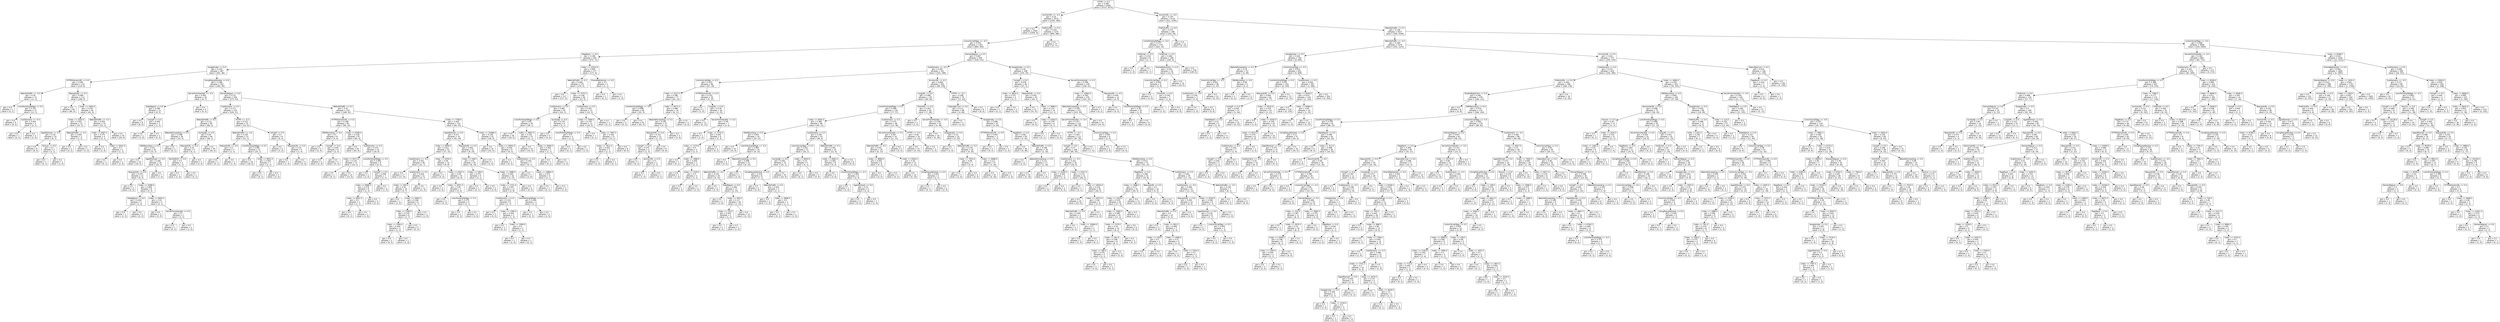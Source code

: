 digraph Tree {
node [shape=box, fontname="helvetica"] ;
edge [fontname="helvetica"] ;
0 [label="HTTPS <= 0.5\ngini = 0.495\nsamples = 8290\nvalue = [3715, 4575]"] ;
1 [label="AnchorURL <= -0.5\ngini = 0.19\nsamples = 3574\nvalue = [3194, 380]"] ;
0 -> 1 [labeldistance=2.5, labelangle=45, headlabel="True"] ;
2 [label="gini = 0.0\nsamples = 2304\nvalue = [2304, 0]"] ;
1 -> 2 ;
3 [label="PrefixSuffix- <= 0.0\ngini = 0.419\nsamples = 1270\nvalue = [890, 380]"] ;
1 -> 3 ;
4 [label="LinksInScriptTags <= -0.5\ngini = 0.379\nsamples = 1193\nvalue = [890, 303]"] ;
3 -> 4 ;
5 [label="PageRank <= 0.0\ngini = 0.199\nsamples = 644\nvalue = [572, 72]"] ;
4 -> 5 ;
6 [label="GoogleIndex <= 0.0\ngini = 0.243\nsamples = 467\nvalue = [401, 66]"] ;
5 -> 6 ;
7 [label="HTTPSDomainURL <= 0.0\ngini = 0.091\nsamples = 125\nvalue = [119, 6]"] ;
6 -> 7 ;
8 [label="WebsiteTraffic <= -0.5\ngini = 0.26\nsamples = 13\nvalue = [11, 2]"] ;
7 -> 8 ;
9 [label="gini = 0.0\nsamples = 1\nvalue = [0, 1]"] ;
8 -> 9 ;
10 [label="LinksPointingToPage <= 0.5\ngini = 0.153\nsamples = 12\nvalue = [11, 1]"] ;
8 -> 10 ;
11 [label="gini = 0.0\nsamples = 9\nvalue = [9, 0]"] ;
10 -> 11 ;
12 [label="SubDomains <= -0.5\ngini = 0.444\nsamples = 3\nvalue = [2, 1]"] ;
10 -> 12 ;
13 [label="gini = 0.0\nsamples = 1\nvalue = [0, 1]"] ;
12 -> 13 ;
14 [label="gini = 0.0\nsamples = 2\nvalue = [2, 0]"] ;
12 -> 14 ;
15 [label="RequestURL <= 0.0\ngini = 0.069\nsamples = 112\nvalue = [108, 4]"] ;
7 -> 15 ;
16 [label="gini = 0.0\nsamples = 66\nvalue = [66, 0]"] ;
15 -> 16 ;
17 [label="Index <= 2904.0\ngini = 0.159\nsamples = 46\nvalue = [42, 4]"] ;
15 -> 17 ;
18 [label="Index <= 2350.0\ngini = 0.355\nsamples = 13\nvalue = [10, 3]"] ;
17 -> 18 ;
19 [label="AgeofDomain <= 0.0\ngini = 0.18\nsamples = 10\nvalue = [9, 1]"] ;
18 -> 19 ;
20 [label="gini = 0.0\nsamples = 8\nvalue = [8, 0]"] ;
19 -> 20 ;
21 [label="Favicon <= 0.0\ngini = 0.5\nsamples = 2\nvalue = [1, 1]"] ;
19 -> 21 ;
22 [label="gini = 0.0\nsamples = 1\nvalue = [0, 1]"] ;
21 -> 22 ;
23 [label="gini = 0.0\nsamples = 1\nvalue = [1, 0]"] ;
21 -> 23 ;
24 [label="WebsiteTraffic <= 0.5\ngini = 0.444\nsamples = 3\nvalue = [1, 2]"] ;
18 -> 24 ;
25 [label="gini = 0.0\nsamples = 2\nvalue = [0, 2]"] ;
24 -> 25 ;
26 [label="gini = 0.0\nsamples = 1\nvalue = [1, 0]"] ;
24 -> 26 ;
27 [label="WebsiteTraffic <= -0.5\ngini = 0.059\nsamples = 33\nvalue = [32, 1]"] ;
17 -> 27 ;
28 [label="Index <= 6587.5\ngini = 0.375\nsamples = 4\nvalue = [3, 1]"] ;
27 -> 28 ;
29 [label="gini = 0.0\nsamples = 2\nvalue = [2, 0]"] ;
28 -> 29 ;
30 [label="Index <= 8441.0\ngini = 0.5\nsamples = 2\nvalue = [1, 1]"] ;
28 -> 30 ;
31 [label="gini = 0.0\nsamples = 1\nvalue = [0, 1]"] ;
30 -> 31 ;
32 [label="gini = 0.0\nsamples = 1\nvalue = [1, 0]"] ;
30 -> 32 ;
33 [label="gini = 0.0\nsamples = 29\nvalue = [29, 0]"] ;
27 -> 33 ;
34 [label="UsingPopupWindow <= 0.0\ngini = 0.289\nsamples = 342\nvalue = [282, 60]"] ;
6 -> 34 ;
35 [label="ServerFormHandler <= -0.5\ngini = 0.492\nsamples = 16\nvalue = [9, 7]"] ;
34 -> 35 ;
36 [label="StatsReport <= 0.0\ngini = 0.298\nsamples = 11\nvalue = [9, 2]"] ;
35 -> 36 ;
37 [label="gini = 0.0\nsamples = 8\nvalue = [8, 0]"] ;
36 -> 37 ;
38 [label="UsingIP <= 0.0\ngini = 0.444\nsamples = 3\nvalue = [1, 2]"] ;
36 -> 38 ;
39 [label="gini = 0.0\nsamples = 1\nvalue = [1, 0]"] ;
38 -> 39 ;
40 [label="gini = 0.0\nsamples = 2\nvalue = [0, 2]"] ;
38 -> 40 ;
41 [label="gini = 0.0\nsamples = 5\nvalue = [0, 5]"] ;
35 -> 41 ;
42 [label="DomainRegLen <= 0.0\ngini = 0.272\nsamples = 326\nvalue = [273, 53]"] ;
34 -> 42 ;
43 [label="SubDomains <= 0.5\ngini = 0.172\nsamples = 116\nvalue = [105, 11]"] ;
42 -> 43 ;
44 [label="WebsiteTraffic <= 0.5\ngini = 0.111\nsamples = 85\nvalue = [80, 5]"] ;
43 -> 44 ;
45 [label="WebsiteForwarding <= 0.5\ngini = 0.198\nsamples = 36\nvalue = [32, 4]"] ;
44 -> 45 ;
46 [label="DNSRecording <= 0.0\ngini = 0.157\nsamples = 35\nvalue = [32, 3]"] ;
45 -> 46 ;
47 [label="gini = 0.0\nsamples = 16\nvalue = [16, 0]"] ;
46 -> 47 ;
48 [label="AgeofDomain <= 0.0\ngini = 0.266\nsamples = 19\nvalue = [16, 3]"] ;
46 -> 48 ;
49 [label="RequestURL <= 0.0\ngini = 0.375\nsamples = 12\nvalue = [9, 3]"] ;
48 -> 49 ;
50 [label="gini = 0.0\nsamples = 4\nvalue = [4, 0]"] ;
49 -> 50 ;
51 [label="Index <= 4498.0\ngini = 0.469\nsamples = 8\nvalue = [5, 3]"] ;
49 -> 51 ;
52 [label="StatsReport <= 0.0\ngini = 0.444\nsamples = 3\nvalue = [1, 2]"] ;
51 -> 52 ;
53 [label="gini = 0.0\nsamples = 1\nvalue = [1, 0]"] ;
52 -> 53 ;
54 [label="gini = 0.0\nsamples = 2\nvalue = [0, 2]"] ;
52 -> 54 ;
55 [label="Index <= 6654.5\ngini = 0.32\nsamples = 5\nvalue = [4, 1]"] ;
51 -> 55 ;
56 [label="gini = 0.0\nsamples = 3\nvalue = [3, 0]"] ;
55 -> 56 ;
57 [label="ServerFormHandler <= 0.0\ngini = 0.5\nsamples = 2\nvalue = [1, 1]"] ;
55 -> 57 ;
58 [label="gini = 0.0\nsamples = 1\nvalue = [0, 1]"] ;
57 -> 58 ;
59 [label="gini = 0.0\nsamples = 1\nvalue = [1, 0]"] ;
57 -> 59 ;
60 [label="gini = 0.0\nsamples = 7\nvalue = [7, 0]"] ;
48 -> 60 ;
61 [label="gini = 0.0\nsamples = 1\nvalue = [0, 1]"] ;
45 -> 61 ;
62 [label="Symbol@ <= 0.0\ngini = 0.04\nsamples = 49\nvalue = [48, 1]"] ;
44 -> 62 ;
63 [label="RequestURL <= 0.0\ngini = 0.32\nsamples = 5\nvalue = [4, 1]"] ;
62 -> 63 ;
64 [label="NonStdPort <= 0.0\ngini = 0.5\nsamples = 2\nvalue = [1, 1]"] ;
63 -> 64 ;
65 [label="gini = 0.0\nsamples = 1\nvalue = [1, 0]"] ;
64 -> 65 ;
66 [label="gini = 0.0\nsamples = 1\nvalue = [0, 1]"] ;
64 -> 66 ;
67 [label="gini = 0.0\nsamples = 3\nvalue = [3, 0]"] ;
63 -> 67 ;
68 [label="gini = 0.0\nsamples = 44\nvalue = [44, 0]"] ;
62 -> 68 ;
69 [label="HTTPS <= -0.5\ngini = 0.312\nsamples = 31\nvalue = [25, 6]"] ;
43 -> 69 ;
70 [label="WebsiteTraffic <= -0.5\ngini = 0.159\nsamples = 23\nvalue = [21, 2]"] ;
69 -> 70 ;
71 [label="RequestURL <= 0.0\ngini = 0.5\nsamples = 2\nvalue = [1, 1]"] ;
70 -> 71 ;
72 [label="gini = 0.0\nsamples = 1\nvalue = [0, 1]"] ;
71 -> 72 ;
73 [label="gini = 0.0\nsamples = 1\nvalue = [1, 0]"] ;
71 -> 73 ;
74 [label="LinksPointingToPage <= 0.5\ngini = 0.091\nsamples = 21\nvalue = [20, 1]"] ;
70 -> 74 ;
75 [label="gini = 0.0\nsamples = 18\nvalue = [18, 0]"] ;
74 -> 75 ;
76 [label="Index <= 8931.0\ngini = 0.444\nsamples = 3\nvalue = [2, 1]"] ;
74 -> 76 ;
77 [label="gini = 0.0\nsamples = 1\nvalue = [0, 1]"] ;
76 -> 77 ;
78 [label="gini = 0.0\nsamples = 2\nvalue = [2, 0]"] ;
76 -> 78 ;
79 [label="UsingIP <= 0.0\ngini = 0.5\nsamples = 8\nvalue = [4, 4]"] ;
69 -> 79 ;
80 [label="gini = 0.0\nsamples = 3\nvalue = [3, 0]"] ;
79 -> 80 ;
81 [label="RequestURL <= 0.0\ngini = 0.32\nsamples = 5\nvalue = [1, 4]"] ;
79 -> 81 ;
82 [label="gini = 0.0\nsamples = 1\nvalue = [1, 0]"] ;
81 -> 82 ;
83 [label="gini = 0.0\nsamples = 4\nvalue = [0, 4]"] ;
81 -> 83 ;
84 [label="WebsiteTraffic <= 0.5\ngini = 0.32\nsamples = 210\nvalue = [168, 42]"] ;
42 -> 84 ;
85 [label="HTTPSDomainURL <= 0.0\ngini = 0.188\nsamples = 95\nvalue = [85, 10]"] ;
84 -> 85 ;
86 [label="DNSRecording <= 0.0\ngini = 0.5\nsamples = 8\nvalue = [4, 4]"] ;
85 -> 86 ;
87 [label="gini = 0.0\nsamples = 2\nvalue = [2, 0]"] ;
86 -> 87 ;
88 [label="UsingIP <= 0.0\ngini = 0.444\nsamples = 6\nvalue = [2, 4]"] ;
86 -> 88 ;
89 [label="gini = 0.0\nsamples = 2\nvalue = [2, 0]"] ;
88 -> 89 ;
90 [label="gini = 0.0\nsamples = 4\nvalue = [0, 4]"] ;
88 -> 90 ;
91 [label="Index <= 8180.0\ngini = 0.128\nsamples = 87\nvalue = [81, 6]"] ;
85 -> 91 ;
92 [label="gini = 0.0\nsamples = 63\nvalue = [63, 0]"] ;
91 -> 92 ;
93 [label="SubDomains <= 0.5\ngini = 0.375\nsamples = 24\nvalue = [18, 6]"] ;
91 -> 93 ;
94 [label="Index <= 8371.0\ngini = 0.124\nsamples = 15\nvalue = [14, 1]"] ;
93 -> 94 ;
95 [label="gini = 0.0\nsamples = 1\nvalue = [0, 1]"] ;
94 -> 95 ;
96 [label="gini = 0.0\nsamples = 14\nvalue = [14, 0]"] ;
94 -> 96 ;
97 [label="LinksPointingToPage <= 0.5\ngini = 0.494\nsamples = 9\nvalue = [4, 5]"] ;
93 -> 97 ;
98 [label="gini = 0.0\nsamples = 2\nvalue = [2, 0]"] ;
97 -> 98 ;
99 [label="UsingIP <= 0.0\ngini = 0.408\nsamples = 7\nvalue = [2, 5]"] ;
97 -> 99 ;
100 [label="Index <= 8968.5\ngini = 0.278\nsamples = 6\nvalue = [1, 5]"] ;
99 -> 100 ;
101 [label="Index <= 8451.5\ngini = 0.5\nsamples = 2\nvalue = [1, 1]"] ;
100 -> 101 ;
102 [label="gini = 0.0\nsamples = 1\nvalue = [0, 1]"] ;
101 -> 102 ;
103 [label="gini = 0.0\nsamples = 1\nvalue = [1, 0]"] ;
101 -> 103 ;
104 [label="gini = 0.0\nsamples = 4\nvalue = [0, 4]"] ;
100 -> 104 ;
105 [label="gini = 0.0\nsamples = 1\nvalue = [1, 0]"] ;
99 -> 105 ;
106 [label="Index <= 7708.0\ngini = 0.402\nsamples = 115\nvalue = [83, 32]"] ;
84 -> 106 ;
107 [label="AgeofDomain <= 0.0\ngini = 0.477\nsamples = 74\nvalue = [45, 29]"] ;
106 -> 107 ;
108 [label="Index <= 4956.0\ngini = 0.411\nsamples = 52\nvalue = [37, 15]"] ;
107 -> 108 ;
109 [label="SubDomains <= -0.5\ngini = 0.301\nsamples = 38\nvalue = [31, 7]"] ;
108 -> 109 ;
110 [label="gini = 0.0\nsamples = 17\nvalue = [17, 0]"] ;
109 -> 110 ;
111 [label="SubDomains <= 0.5\ngini = 0.444\nsamples = 21\nvalue = [14, 7]"] ;
109 -> 111 ;
112 [label="Index <= 392.5\ngini = 0.42\nsamples = 10\nvalue = [3, 7]"] ;
111 -> 112 ;
113 [label="gini = 0.0\nsamples = 1\nvalue = [1, 0]"] ;
112 -> 113 ;
114 [label="Index <= 3469.5\ngini = 0.346\nsamples = 9\nvalue = [2, 7]"] ;
112 -> 114 ;
115 [label="Index <= 1599.0\ngini = 0.219\nsamples = 8\nvalue = [1, 7]"] ;
114 -> 115 ;
116 [label="Index <= 1094.0\ngini = 0.444\nsamples = 3\nvalue = [1, 2]"] ;
115 -> 116 ;
117 [label="gini = 0.0\nsamples = 2\nvalue = [0, 2]"] ;
116 -> 117 ;
118 [label="gini = 0.0\nsamples = 1\nvalue = [1, 0]"] ;
116 -> 118 ;
119 [label="gini = 0.0\nsamples = 5\nvalue = [0, 5]"] ;
115 -> 119 ;
120 [label="gini = 0.0\nsamples = 1\nvalue = [1, 0]"] ;
114 -> 120 ;
121 [label="gini = 0.0\nsamples = 11\nvalue = [11, 0]"] ;
111 -> 121 ;
122 [label="Index <= 5434.5\ngini = 0.49\nsamples = 14\nvalue = [6, 8]"] ;
108 -> 122 ;
123 [label="gini = 0.0\nsamples = 4\nvalue = [0, 4]"] ;
122 -> 123 ;
124 [label="Index <= 6307.0\ngini = 0.48\nsamples = 10\nvalue = [6, 4]"] ;
122 -> 124 ;
125 [label="gini = 0.0\nsamples = 3\nvalue = [3, 0]"] ;
124 -> 125 ;
126 [label="Index <= 6971.5\ngini = 0.49\nsamples = 7\nvalue = [3, 4]"] ;
124 -> 126 ;
127 [label="gini = 0.0\nsamples = 3\nvalue = [0, 3]"] ;
126 -> 127 ;
128 [label="LinksPointingToPage <= 0.5\ngini = 0.375\nsamples = 4\nvalue = [3, 1]"] ;
126 -> 128 ;
129 [label="gini = 0.0\nsamples = 1\nvalue = [0, 1]"] ;
128 -> 129 ;
130 [label="gini = 0.0\nsamples = 3\nvalue = [3, 0]"] ;
128 -> 130 ;
131 [label="RequestURL <= 0.0\ngini = 0.463\nsamples = 22\nvalue = [8, 14]"] ;
107 -> 131 ;
132 [label="Index <= 548.5\ngini = 0.42\nsamples = 20\nvalue = [6, 14]"] ;
131 -> 132 ;
133 [label="Index <= 339.0\ngini = 0.375\nsamples = 4\nvalue = [3, 1]"] ;
132 -> 133 ;
134 [label="gini = 0.0\nsamples = 1\nvalue = [0, 1]"] ;
133 -> 134 ;
135 [label="gini = 0.0\nsamples = 3\nvalue = [3, 0]"] ;
133 -> 135 ;
136 [label="Index <= 3489.5\ngini = 0.305\nsamples = 16\nvalue = [3, 13]"] ;
132 -> 136 ;
137 [label="Index <= 2721.0\ngini = 0.397\nsamples = 11\nvalue = [3, 8]"] ;
136 -> 137 ;
138 [label="SubDomains <= 0.5\ngini = 0.219\nsamples = 8\nvalue = [1, 7]"] ;
137 -> 138 ;
139 [label="gini = 0.0\nsamples = 5\nvalue = [0, 5]"] ;
138 -> 139 ;
140 [label="Index <= 1395.0\ngini = 0.444\nsamples = 3\nvalue = [1, 2]"] ;
138 -> 140 ;
141 [label="gini = 0.0\nsamples = 1\nvalue = [0, 1]"] ;
140 -> 141 ;
142 [label="Index <= 2009.0\ngini = 0.5\nsamples = 2\nvalue = [1, 1]"] ;
140 -> 142 ;
143 [label="gini = 0.0\nsamples = 1\nvalue = [1, 0]"] ;
142 -> 143 ;
144 [label="gini = 0.0\nsamples = 1\nvalue = [0, 1]"] ;
142 -> 144 ;
145 [label="LinksPointingToPage <= 0.5\ngini = 0.444\nsamples = 3\nvalue = [2, 1]"] ;
137 -> 145 ;
146 [label="gini = 0.0\nsamples = 1\nvalue = [0, 1]"] ;
145 -> 146 ;
147 [label="gini = 0.0\nsamples = 2\nvalue = [2, 0]"] ;
145 -> 147 ;
148 [label="gini = 0.0\nsamples = 5\nvalue = [0, 5]"] ;
136 -> 148 ;
149 [label="gini = 0.0\nsamples = 2\nvalue = [2, 0]"] ;
131 -> 149 ;
150 [label="Index <= 10488.5\ngini = 0.136\nsamples = 41\nvalue = [38, 3]"] ;
106 -> 150 ;
151 [label="gini = 0.0\nsamples = 32\nvalue = [32, 0]"] ;
150 -> 151 ;
152 [label="Index <= 10652.5\ngini = 0.444\nsamples = 9\nvalue = [6, 3]"] ;
150 -> 152 ;
153 [label="gini = 0.0\nsamples = 2\nvalue = [0, 2]"] ;
152 -> 153 ;
154 [label="SubDomains <= 0.5\ngini = 0.245\nsamples = 7\nvalue = [6, 1]"] ;
152 -> 154 ;
155 [label="gini = 0.0\nsamples = 3\nvalue = [3, 0]"] ;
154 -> 155 ;
156 [label="Index <= 10894.0\ngini = 0.375\nsamples = 4\nvalue = [3, 1]"] ;
154 -> 156 ;
157 [label="gini = 0.0\nsamples = 1\nvalue = [0, 1]"] ;
156 -> 157 ;
158 [label="gini = 0.0\nsamples = 3\nvalue = [3, 0]"] ;
156 -> 158 ;
159 [label="Index <= 10323.0\ngini = 0.065\nsamples = 177\nvalue = [171, 6]"] ;
5 -> 159 ;
160 [label="WebsiteTraffic <= 0.5\ngini = 0.056\nsamples = 175\nvalue = [170, 5]"] ;
159 -> 160 ;
161 [label="gini = 0.0\nsamples = 117\nvalue = [117, 0]"] ;
160 -> 161 ;
162 [label="Index <= 7575.5\ngini = 0.158\nsamples = 58\nvalue = [53, 5]"] ;
160 -> 162 ;
163 [label="SubDomains <= 0.5\ngini = 0.085\nsamples = 45\nvalue = [43, 2]"] ;
162 -> 163 ;
164 [label="LinksPointingToPage <= 0.5\ngini = 0.05\nsamples = 39\nvalue = [38, 1]"] ;
163 -> 164 ;
165 [label="gini = 0.0\nsamples = 26\nvalue = [26, 0]"] ;
164 -> 165 ;
166 [label="Index <= 6667.5\ngini = 0.142\nsamples = 13\nvalue = [12, 1]"] ;
164 -> 166 ;
167 [label="gini = 0.0\nsamples = 10\nvalue = [10, 0]"] ;
166 -> 167 ;
168 [label="Index <= 6984.5\ngini = 0.444\nsamples = 3\nvalue = [2, 1]"] ;
166 -> 168 ;
169 [label="gini = 0.0\nsamples = 1\nvalue = [0, 1]"] ;
168 -> 169 ;
170 [label="gini = 0.0\nsamples = 2\nvalue = [2, 0]"] ;
168 -> 170 ;
171 [label="Symbol@ <= 0.0\ngini = 0.278\nsamples = 6\nvalue = [5, 1]"] ;
163 -> 171 ;
172 [label="gini = 0.0\nsamples = 4\nvalue = [4, 0]"] ;
171 -> 172 ;
173 [label="LinksPointingToPage <= 0.5\ngini = 0.5\nsamples = 2\nvalue = [1, 1]"] ;
171 -> 173 ;
174 [label="gini = 0.0\nsamples = 1\nvalue = [0, 1]"] ;
173 -> 174 ;
175 [label="gini = 0.0\nsamples = 1\nvalue = [1, 0]"] ;
173 -> 175 ;
176 [label="SubDomains <= 0.5\ngini = 0.355\nsamples = 13\nvalue = [10, 3]"] ;
162 -> 176 ;
177 [label="Index <= 7599.0\ngini = 0.278\nsamples = 12\nvalue = [10, 2]"] ;
176 -> 177 ;
178 [label="gini = 0.0\nsamples = 1\nvalue = [0, 1]"] ;
177 -> 178 ;
179 [label="Index <= 7967.5\ngini = 0.165\nsamples = 11\nvalue = [10, 1]"] ;
177 -> 179 ;
180 [label="Index <= 7811.0\ngini = 0.444\nsamples = 3\nvalue = [2, 1]"] ;
179 -> 180 ;
181 [label="gini = 0.0\nsamples = 2\nvalue = [2, 0]"] ;
180 -> 181 ;
182 [label="gini = 0.0\nsamples = 1\nvalue = [0, 1]"] ;
180 -> 182 ;
183 [label="gini = 0.0\nsamples = 8\nvalue = [8, 0]"] ;
179 -> 183 ;
184 [label="gini = 0.0\nsamples = 1\nvalue = [0, 1]"] ;
176 -> 184 ;
185 [label="IframeRedirection <= 0.0\ngini = 0.5\nsamples = 2\nvalue = [1, 1]"] ;
159 -> 185 ;
186 [label="gini = 0.0\nsamples = 1\nvalue = [0, 1]"] ;
185 -> 186 ;
187 [label="gini = 0.0\nsamples = 1\nvalue = [1, 0]"] ;
185 -> 187 ;
188 [label="DomainRegLen <= 0.0\ngini = 0.487\nsamples = 549\nvalue = [318, 231]"] ;
4 -> 188 ;
189 [label="SubDomains <= -0.5\ngini = 0.497\nsamples = 351\nvalue = [163, 188]"] ;
188 -> 189 ;
190 [label="LinksInScriptTags <= 0.5\ngini = 0.422\nsamples = 96\nvalue = [67, 29]"] ;
189 -> 190 ;
191 [label="Index <= 5227.5\ngini = 0.298\nsamples = 77\nvalue = [63, 14]"] ;
190 -> 191 ;
192 [label="LinksPointingToPage <= -0.5\ngini = 0.098\nsamples = 58\nvalue = [55, 3]"] ;
191 -> 192 ;
193 [label="gini = 0.0\nsamples = 3\nvalue = [0, 3]"] ;
192 -> 193 ;
194 [label="gini = 0.0\nsamples = 55\nvalue = [55, 0]"] ;
192 -> 194 ;
195 [label="Index <= 8471.5\ngini = 0.488\nsamples = 19\nvalue = [8, 11]"] ;
191 -> 195 ;
196 [label="WebsiteForwarding <= 0.5\ngini = 0.391\nsamples = 15\nvalue = [4, 11]"] ;
195 -> 196 ;
197 [label="RequestURL <= 0.0\ngini = 0.153\nsamples = 12\nvalue = [1, 11]"] ;
196 -> 197 ;
198 [label="UsingIP <= 0.0\ngini = 0.375\nsamples = 4\nvalue = [1, 3]"] ;
197 -> 198 ;
199 [label="gini = 0.0\nsamples = 2\nvalue = [0, 2]"] ;
198 -> 199 ;
200 [label="AnchorURL <= 0.5\ngini = 0.5\nsamples = 2\nvalue = [1, 1]"] ;
198 -> 200 ;
201 [label="gini = 0.0\nsamples = 1\nvalue = [1, 0]"] ;
200 -> 201 ;
202 [label="gini = 0.0\nsamples = 1\nvalue = [0, 1]"] ;
200 -> 202 ;
203 [label="gini = 0.0\nsamples = 8\nvalue = [0, 8]"] ;
197 -> 203 ;
204 [label="gini = 0.0\nsamples = 3\nvalue = [3, 0]"] ;
196 -> 204 ;
205 [label="gini = 0.0\nsamples = 4\nvalue = [4, 0]"] ;
195 -> 205 ;
206 [label="HTTPSDomainURL <= 0.0\ngini = 0.332\nsamples = 19\nvalue = [4, 15]"] ;
190 -> 206 ;
207 [label="gini = 0.0\nsamples = 1\nvalue = [1, 0]"] ;
206 -> 207 ;
208 [label="LongURL <= 0.0\ngini = 0.278\nsamples = 18\nvalue = [3, 15]"] ;
206 -> 208 ;
209 [label="gini = 0.0\nsamples = 11\nvalue = [0, 11]"] ;
208 -> 209 ;
210 [label="ServerFormHandler <= 0.0\ngini = 0.49\nsamples = 7\nvalue = [3, 4]"] ;
208 -> 210 ;
211 [label="gini = 0.0\nsamples = 1\nvalue = [1, 0]"] ;
210 -> 211 ;
212 [label="Index <= 2732.5\ngini = 0.444\nsamples = 6\nvalue = [2, 4]"] ;
210 -> 212 ;
213 [label="Index <= 1274.0\ngini = 0.5\nsamples = 4\nvalue = [2, 2]"] ;
212 -> 213 ;
214 [label="gini = 0.0\nsamples = 1\nvalue = [0, 1]"] ;
213 -> 214 ;
215 [label="Index <= 1888.0\ngini = 0.444\nsamples = 3\nvalue = [2, 1]"] ;
213 -> 215 ;
216 [label="gini = 0.0\nsamples = 1\nvalue = [1, 0]"] ;
215 -> 216 ;
217 [label="Index <= 2335.5\ngini = 0.5\nsamples = 2\nvalue = [1, 1]"] ;
215 -> 217 ;
218 [label="gini = 0.0\nsamples = 1\nvalue = [0, 1]"] ;
217 -> 218 ;
219 [label="gini = 0.0\nsamples = 1\nvalue = [1, 0]"] ;
217 -> 219 ;
220 [label="gini = 0.0\nsamples = 2\nvalue = [0, 2]"] ;
212 -> 220 ;
221 [label="AnchorURL <= 0.5\ngini = 0.469\nsamples = 255\nvalue = [96, 159]"] ;
189 -> 221 ;
222 [label="LongURL <= 0.0\ngini = 0.498\nsamples = 179\nvalue = [84, 95]"] ;
221 -> 222 ;
223 [label="LinksPointingToPage <= 0.5\ngini = 0.489\nsamples = 134\nvalue = [77, 57]"] ;
222 -> 223 ;
224 [label="Index <= 5645.5\ngini = 0.369\nsamples = 86\nvalue = [65, 21]"] ;
223 -> 224 ;
225 [label="DNSRecording <= 0.0\ngini = 0.493\nsamples = 34\nvalue = [19, 15]"] ;
224 -> 225 ;
226 [label="gini = 0.0\nsamples = 10\nvalue = [10, 0]"] ;
225 -> 226 ;
227 [label="LinksPointingToPage <= -0.5\ngini = 0.469\nsamples = 24\nvalue = [9, 15]"] ;
225 -> 227 ;
228 [label="gini = 0.0\nsamples = 3\nvalue = [3, 0]"] ;
227 -> 228 ;
229 [label="WebsiteForwarding <= 0.5\ngini = 0.408\nsamples = 21\nvalue = [6, 15]"] ;
227 -> 229 ;
230 [label="WebsiteTraffic <= -0.5\ngini = 0.332\nsamples = 19\nvalue = [4, 15]"] ;
229 -> 230 ;
231 [label="gini = 0.0\nsamples = 2\nvalue = [2, 0]"] ;
230 -> 231 ;
232 [label="StatsReport <= 0.0\ngini = 0.208\nsamples = 17\nvalue = [2, 15]"] ;
230 -> 232 ;
233 [label="gini = 0.0\nsamples = 1\nvalue = [1, 0]"] ;
232 -> 233 ;
234 [label="Index <= 395.0\ngini = 0.117\nsamples = 16\nvalue = [1, 15]"] ;
232 -> 234 ;
235 [label="Index <= 376.5\ngini = 0.444\nsamples = 3\nvalue = [1, 2]"] ;
234 -> 235 ;
236 [label="gini = 0.0\nsamples = 2\nvalue = [0, 2]"] ;
235 -> 236 ;
237 [label="gini = 0.0\nsamples = 1\nvalue = [1, 0]"] ;
235 -> 237 ;
238 [label="gini = 0.0\nsamples = 13\nvalue = [0, 13]"] ;
234 -> 238 ;
239 [label="gini = 0.0\nsamples = 2\nvalue = [2, 0]"] ;
229 -> 239 ;
240 [label="SubDomains <= 0.5\ngini = 0.204\nsamples = 52\nvalue = [46, 6]"] ;
224 -> 240 ;
241 [label="LinksInScriptTags <= 0.5\ngini = 0.102\nsamples = 37\nvalue = [35, 2]"] ;
240 -> 241 ;
242 [label="Symbol@ <= 0.0\ngini = 0.061\nsamples = 32\nvalue = [31, 1]"] ;
241 -> 242 ;
243 [label="UsingPopupWindow <= 0.0\ngini = 0.219\nsamples = 8\nvalue = [7, 1]"] ;
242 -> 243 ;
244 [label="gini = 0.0\nsamples = 5\nvalue = [5, 0]"] ;
243 -> 244 ;
245 [label="WebsiteTraffic <= 0.5\ngini = 0.444\nsamples = 3\nvalue = [2, 1]"] ;
243 -> 245 ;
246 [label="gini = 0.0\nsamples = 1\nvalue = [1, 0]"] ;
245 -> 246 ;
247 [label="Index <= 8696.5\ngini = 0.5\nsamples = 2\nvalue = [1, 1]"] ;
245 -> 247 ;
248 [label="gini = 0.0\nsamples = 1\nvalue = [0, 1]"] ;
247 -> 248 ;
249 [label="gini = 0.0\nsamples = 1\nvalue = [1, 0]"] ;
247 -> 249 ;
250 [label="gini = 0.0\nsamples = 24\nvalue = [24, 0]"] ;
242 -> 250 ;
251 [label="Index <= 8403.0\ngini = 0.32\nsamples = 5\nvalue = [4, 1]"] ;
241 -> 251 ;
252 [label="gini = 0.0\nsamples = 1\nvalue = [0, 1]"] ;
251 -> 252 ;
253 [label="gini = 0.0\nsamples = 4\nvalue = [4, 0]"] ;
251 -> 253 ;
254 [label="WebsiteTraffic <= 0.5\ngini = 0.391\nsamples = 15\nvalue = [11, 4]"] ;
240 -> 254 ;
255 [label="Index <= 6481.0\ngini = 0.494\nsamples = 9\nvalue = [5, 4]"] ;
254 -> 255 ;
256 [label="gini = 0.0\nsamples = 3\nvalue = [3, 0]"] ;
255 -> 256 ;
257 [label="LinksPointingToPage <= -0.5\ngini = 0.444\nsamples = 6\nvalue = [2, 4]"] ;
255 -> 257 ;
258 [label="gini = 0.0\nsamples = 1\nvalue = [1, 0]"] ;
257 -> 258 ;
259 [label="AgeofDomain <= 0.0\ngini = 0.32\nsamples = 5\nvalue = [1, 4]"] ;
257 -> 259 ;
260 [label="gini = 0.0\nsamples = 4\nvalue = [0, 4]"] ;
259 -> 260 ;
261 [label="gini = 0.0\nsamples = 1\nvalue = [1, 0]"] ;
259 -> 261 ;
262 [label="gini = 0.0\nsamples = 6\nvalue = [6, 0]"] ;
254 -> 262 ;
263 [label="SubDomains <= 0.5\ngini = 0.375\nsamples = 48\nvalue = [12, 36]"] ;
223 -> 263 ;
264 [label="ServerFormHandler <= 0.5\ngini = 0.497\nsamples = 24\nvalue = [11, 13]"] ;
263 -> 264 ;
265 [label="WebsiteTraffic <= 0.5\ngini = 0.432\nsamples = 19\nvalue = [6, 13]"] ;
264 -> 265 ;
266 [label="Index <= 8866.0\ngini = 0.444\nsamples = 6\nvalue = [4, 2]"] ;
265 -> 266 ;
267 [label="gini = 0.0\nsamples = 4\nvalue = [4, 0]"] ;
266 -> 267 ;
268 [label="gini = 0.0\nsamples = 2\nvalue = [0, 2]"] ;
266 -> 268 ;
269 [label="Index <= 9165.5\ngini = 0.26\nsamples = 13\nvalue = [2, 11]"] ;
265 -> 269 ;
270 [label="gini = 0.0\nsamples = 10\nvalue = [0, 10]"] ;
269 -> 270 ;
271 [label="UsingPopupWindow <= 0.0\ngini = 0.444\nsamples = 3\nvalue = [2, 1]"] ;
269 -> 271 ;
272 [label="gini = 0.0\nsamples = 1\nvalue = [0, 1]"] ;
271 -> 272 ;
273 [label="gini = 0.0\nsamples = 2\nvalue = [2, 0]"] ;
271 -> 273 ;
274 [label="gini = 0.0\nsamples = 5\nvalue = [5, 0]"] ;
264 -> 274 ;
275 [label="HTTPS <= -0.5\ngini = 0.08\nsamples = 24\nvalue = [1, 23]"] ;
263 -> 275 ;
276 [label="gini = 0.0\nsamples = 23\nvalue = [0, 23]"] ;
275 -> 276 ;
277 [label="gini = 0.0\nsamples = 1\nvalue = [1, 0]"] ;
275 -> 277 ;
278 [label="ShortURL <= 0.0\ngini = 0.263\nsamples = 45\nvalue = [7, 38]"] ;
222 -> 278 ;
279 [label="gini = 0.0\nsamples = 2\nvalue = [2, 0]"] ;
278 -> 279 ;
280 [label="ServerFormHandler <= -0.5\ngini = 0.206\nsamples = 43\nvalue = [5, 38]"] ;
278 -> 280 ;
281 [label="gini = 0.0\nsamples = 18\nvalue = [0, 18]"] ;
280 -> 281 ;
282 [label="GoogleIndex <= 0.0\ngini = 0.32\nsamples = 25\nvalue = [5, 20]"] ;
280 -> 282 ;
283 [label="gini = 0.0\nsamples = 1\nvalue = [1, 0]"] ;
282 -> 283 ;
284 [label="WebsiteTraffic <= 0.5\ngini = 0.278\nsamples = 24\nvalue = [4, 20]"] ;
282 -> 284 ;
285 [label="Index <= 7915.0\ngini = 0.49\nsamples = 7\nvalue = [3, 4]"] ;
284 -> 285 ;
286 [label="gini = 0.0\nsamples = 3\nvalue = [3, 0]"] ;
285 -> 286 ;
287 [label="gini = 0.0\nsamples = 4\nvalue = [0, 4]"] ;
285 -> 287 ;
288 [label="Index <= 8968.0\ngini = 0.111\nsamples = 17\nvalue = [1, 16]"] ;
284 -> 288 ;
289 [label="gini = 0.0\nsamples = 16\nvalue = [0, 16]"] ;
288 -> 289 ;
290 [label="gini = 0.0\nsamples = 1\nvalue = [1, 0]"] ;
288 -> 290 ;
291 [label="HTTPS <= -0.5\ngini = 0.266\nsamples = 76\nvalue = [12, 64]"] ;
221 -> 291 ;
292 [label="StatusBarCust <= 0.0\ngini = 0.111\nsamples = 68\nvalue = [4, 64]"] ;
291 -> 292 ;
293 [label="gini = 0.0\nsamples = 1\nvalue = [1, 0]"] ;
292 -> 293 ;
294 [label="GoogleIndex <= 0.0\ngini = 0.086\nsamples = 67\nvalue = [3, 64]"] ;
292 -> 294 ;
295 [label="HTTPSDomainURL <= 0.0\ngini = 0.444\nsamples = 3\nvalue = [1, 2]"] ;
294 -> 295 ;
296 [label="gini = 0.0\nsamples = 2\nvalue = [0, 2]"] ;
295 -> 296 ;
297 [label="gini = 0.0\nsamples = 1\nvalue = [1, 0]"] ;
295 -> 297 ;
298 [label="PageRank <= 0.0\ngini = 0.061\nsamples = 64\nvalue = [2, 62]"] ;
294 -> 298 ;
299 [label="gini = 0.0\nsamples = 46\nvalue = [0, 46]"] ;
298 -> 299 ;
300 [label="WebsiteTraffic <= 0.0\ngini = 0.198\nsamples = 18\nvalue = [2, 16]"] ;
298 -> 300 ;
301 [label="gini = 0.0\nsamples = 1\nvalue = [1, 0]"] ;
300 -> 301 ;
302 [label="WebsiteForwarding <= 0.5\ngini = 0.111\nsamples = 17\nvalue = [1, 16]"] ;
300 -> 302 ;
303 [label="gini = 0.0\nsamples = 16\nvalue = [0, 16]"] ;
302 -> 303 ;
304 [label="gini = 0.0\nsamples = 1\nvalue = [1, 0]"] ;
302 -> 304 ;
305 [label="gini = 0.0\nsamples = 8\nvalue = [8, 0]"] ;
291 -> 305 ;
306 [label="GoogleIndex <= 0.0\ngini = 0.34\nsamples = 198\nvalue = [155, 43]"] ;
188 -> 306 ;
307 [label="UsingIP <= 0.0\ngini = 0.078\nsamples = 49\nvalue = [47, 2]"] ;
306 -> 307 ;
308 [label="Index <= 9814.5\ngini = 0.375\nsamples = 4\nvalue = [3, 1]"] ;
307 -> 308 ;
309 [label="gini = 0.0\nsamples = 1\nvalue = [0, 1]"] ;
308 -> 309 ;
310 [label="gini = 0.0\nsamples = 3\nvalue = [3, 0]"] ;
308 -> 310 ;
311 [label="RequestURL <= 0.0\ngini = 0.043\nsamples = 45\nvalue = [44, 1]"] ;
307 -> 311 ;
312 [label="gini = 0.0\nsamples = 31\nvalue = [31, 0]"] ;
311 -> 312 ;
313 [label="Index <= 3996.0\ngini = 0.133\nsamples = 14\nvalue = [13, 1]"] ;
311 -> 313 ;
314 [label="gini = 0.0\nsamples = 8\nvalue = [8, 0]"] ;
313 -> 314 ;
315 [label="Index <= 4340.0\ngini = 0.278\nsamples = 6\nvalue = [5, 1]"] ;
313 -> 315 ;
316 [label="gini = 0.0\nsamples = 1\nvalue = [0, 1]"] ;
315 -> 316 ;
317 [label="gini = 0.0\nsamples = 5\nvalue = [5, 0]"] ;
315 -> 317 ;
318 [label="ServerFormHandler <= 0.5\ngini = 0.399\nsamples = 149\nvalue = [108, 41]"] ;
306 -> 318 ;
319 [label="Index <= 10963.0\ngini = 0.362\nsamples = 135\nvalue = [103, 32]"] ;
318 -> 319 ;
320 [label="WebsiteForwarding <= 0.5\ngini = 0.349\nsamples = 133\nvalue = [103, 30]"] ;
319 -> 320 ;
321 [label="ServerFormHandler <= -0.5\ngini = 0.377\nsamples = 119\nvalue = [89, 30]"] ;
320 -> 321 ;
322 [label="HTTPS <= -0.5\ngini = 0.354\nsamples = 113\nvalue = [87, 26]"] ;
321 -> 322 ;
323 [label="UsingIP <= 0.0\ngini = 0.37\nsamples = 106\nvalue = [80, 26]"] ;
322 -> 323 ;
324 [label="SubDomains <= -0.5\ngini = 0.251\nsamples = 34\nvalue = [29, 5]"] ;
323 -> 324 ;
325 [label="Index <= 6440.5\ngini = 0.444\nsamples = 3\nvalue = [1, 2]"] ;
324 -> 325 ;
326 [label="gini = 0.0\nsamples = 1\nvalue = [1, 0]"] ;
325 -> 326 ;
327 [label="gini = 0.0\nsamples = 2\nvalue = [0, 2]"] ;
325 -> 327 ;
328 [label="Index <= 5237.0\ngini = 0.175\nsamples = 31\nvalue = [28, 3]"] ;
324 -> 328 ;
329 [label="gini = 0.0\nsamples = 1\nvalue = [0, 1]"] ;
328 -> 329 ;
330 [label="Index <= 10024.0\ngini = 0.124\nsamples = 30\nvalue = [28, 2]"] ;
328 -> 330 ;
331 [label="gini = 0.0\nsamples = 25\nvalue = [25, 0]"] ;
330 -> 331 ;
332 [label="Index <= 10472.0\ngini = 0.48\nsamples = 5\nvalue = [3, 2]"] ;
330 -> 332 ;
333 [label="WebsiteTraffic <= 0.0\ngini = 0.444\nsamples = 3\nvalue = [1, 2]"] ;
332 -> 333 ;
334 [label="gini = 0.0\nsamples = 1\nvalue = [0, 1]"] ;
333 -> 334 ;
335 [label="Index <= 10084.0\ngini = 0.5\nsamples = 2\nvalue = [1, 1]"] ;
333 -> 335 ;
336 [label="gini = 0.0\nsamples = 1\nvalue = [1, 0]"] ;
335 -> 336 ;
337 [label="gini = 0.0\nsamples = 1\nvalue = [0, 1]"] ;
335 -> 337 ;
338 [label="gini = 0.0\nsamples = 2\nvalue = [2, 0]"] ;
332 -> 338 ;
339 [label="DNSRecording <= 0.0\ngini = 0.413\nsamples = 72\nvalue = [51, 21]"] ;
323 -> 339 ;
340 [label="PageRank <= 0.0\ngini = 0.308\nsamples = 42\nvalue = [34, 8]"] ;
339 -> 340 ;
341 [label="Index <= 2686.5\ngini = 0.17\nsamples = 32\nvalue = [29, 3]"] ;
340 -> 341 ;
342 [label="Index <= 2419.5\ngini = 0.255\nsamples = 20\nvalue = [17, 3]"] ;
341 -> 342 ;
343 [label="Index <= 1480.0\ngini = 0.188\nsamples = 19\nvalue = [17, 2]"] ;
342 -> 343 ;
344 [label="Index <= 1379.5\ngini = 0.32\nsamples = 10\nvalue = [8, 2]"] ;
343 -> 344 ;
345 [label="Index <= 281.0\ngini = 0.198\nsamples = 9\nvalue = [8, 1]"] ;
344 -> 345 ;
346 [label="Index <= 180.5\ngini = 0.375\nsamples = 4\nvalue = [3, 1]"] ;
345 -> 346 ;
347 [label="gini = 0.0\nsamples = 3\nvalue = [3, 0]"] ;
346 -> 347 ;
348 [label="gini = 0.0\nsamples = 1\nvalue = [0, 1]"] ;
346 -> 348 ;
349 [label="gini = 0.0\nsamples = 5\nvalue = [5, 0]"] ;
345 -> 349 ;
350 [label="gini = 0.0\nsamples = 1\nvalue = [0, 1]"] ;
344 -> 350 ;
351 [label="gini = 0.0\nsamples = 9\nvalue = [9, 0]"] ;
343 -> 351 ;
352 [label="gini = 0.0\nsamples = 1\nvalue = [0, 1]"] ;
342 -> 352 ;
353 [label="gini = 0.0\nsamples = 12\nvalue = [12, 0]"] ;
341 -> 353 ;
354 [label="RequestURL <= 0.0\ngini = 0.5\nsamples = 10\nvalue = [5, 5]"] ;
340 -> 354 ;
355 [label="gini = 0.0\nsamples = 5\nvalue = [5, 0]"] ;
354 -> 355 ;
356 [label="gini = 0.0\nsamples = 5\nvalue = [0, 5]"] ;
354 -> 356 ;
357 [label="SubDomains <= 0.5\ngini = 0.491\nsamples = 30\nvalue = [17, 13]"] ;
339 -> 357 ;
358 [label="SubDomains <= -0.5\ngini = 0.499\nsamples = 23\nvalue = [11, 12]"] ;
357 -> 358 ;
359 [label="RequestURL <= 0.0\ngini = 0.459\nsamples = 14\nvalue = [9, 5]"] ;
358 -> 359 ;
360 [label="WebsiteTraffic <= 0.0\ngini = 0.5\nsamples = 10\nvalue = [5, 5]"] ;
359 -> 360 ;
361 [label="gini = 0.0\nsamples = 3\nvalue = [3, 0]"] ;
360 -> 361 ;
362 [label="Index <= 843.5\ngini = 0.408\nsamples = 7\nvalue = [2, 5]"] ;
360 -> 362 ;
363 [label="Index <= 229.5\ngini = 0.5\nsamples = 2\nvalue = [1, 1]"] ;
362 -> 363 ;
364 [label="gini = 0.0\nsamples = 1\nvalue = [0, 1]"] ;
363 -> 364 ;
365 [label="gini = 0.0\nsamples = 1\nvalue = [1, 0]"] ;
363 -> 365 ;
366 [label="Index <= 4008.5\ngini = 0.32\nsamples = 5\nvalue = [1, 4]"] ;
362 -> 366 ;
367 [label="gini = 0.0\nsamples = 3\nvalue = [0, 3]"] ;
366 -> 367 ;
368 [label="Index <= 5343.5\ngini = 0.5\nsamples = 2\nvalue = [1, 1]"] ;
366 -> 368 ;
369 [label="gini = 0.0\nsamples = 1\nvalue = [1, 0]"] ;
368 -> 369 ;
370 [label="gini = 0.0\nsamples = 1\nvalue = [0, 1]"] ;
368 -> 370 ;
371 [label="gini = 0.0\nsamples = 4\nvalue = [4, 0]"] ;
359 -> 371 ;
372 [label="Index <= 6339.5\ngini = 0.346\nsamples = 9\nvalue = [2, 7]"] ;
358 -> 372 ;
373 [label="AgeofDomain <= 0.0\ngini = 0.219\nsamples = 8\nvalue = [1, 7]"] ;
372 -> 373 ;
374 [label="gini = 0.0\nsamples = 5\nvalue = [0, 5]"] ;
373 -> 374 ;
375 [label="LinksInScriptTags <= 0.5\ngini = 0.444\nsamples = 3\nvalue = [1, 2]"] ;
373 -> 375 ;
376 [label="gini = 0.0\nsamples = 2\nvalue = [0, 2]"] ;
375 -> 376 ;
377 [label="gini = 0.0\nsamples = 1\nvalue = [1, 0]"] ;
375 -> 377 ;
378 [label="gini = 0.0\nsamples = 1\nvalue = [1, 0]"] ;
372 -> 378 ;
379 [label="WebsiteTraffic <= -0.5\ngini = 0.245\nsamples = 7\nvalue = [6, 1]"] ;
357 -> 379 ;
380 [label="gini = 0.0\nsamples = 1\nvalue = [0, 1]"] ;
379 -> 380 ;
381 [label="gini = 0.0\nsamples = 6\nvalue = [6, 0]"] ;
379 -> 381 ;
382 [label="gini = 0.0\nsamples = 7\nvalue = [7, 0]"] ;
322 -> 382 ;
383 [label="LinksInScriptTags <= 0.5\ngini = 0.444\nsamples = 6\nvalue = [2, 4]"] ;
321 -> 383 ;
384 [label="gini = 0.0\nsamples = 2\nvalue = [2, 0]"] ;
383 -> 384 ;
385 [label="gini = 0.0\nsamples = 4\nvalue = [0, 4]"] ;
383 -> 385 ;
386 [label="gini = 0.0\nsamples = 14\nvalue = [14, 0]"] ;
320 -> 386 ;
387 [label="gini = 0.0\nsamples = 2\nvalue = [0, 2]"] ;
319 -> 387 ;
388 [label="RequestURL <= 0.0\ngini = 0.459\nsamples = 14\nvalue = [5, 9]"] ;
318 -> 388 ;
389 [label="gini = 0.0\nsamples = 4\nvalue = [4, 0]"] ;
388 -> 389 ;
390 [label="LinksPointingToPage <= 0.5\ngini = 0.18\nsamples = 10\nvalue = [1, 9]"] ;
388 -> 390 ;
391 [label="gini = 0.0\nsamples = 1\nvalue = [1, 0]"] ;
390 -> 391 ;
392 [label="gini = 0.0\nsamples = 9\nvalue = [0, 9]"] ;
390 -> 392 ;
393 [label="gini = 0.0\nsamples = 77\nvalue = [0, 77]"] ;
3 -> 393 ;
394 [label="AnchorURL <= -0.5\ngini = 0.197\nsamples = 4716\nvalue = [521, 4195]"] ;
0 -> 394 [labeldistance=2.5, labelangle=-45, headlabel="False"] ;
395 [label="PrefixSuffix- <= 0.0\ngini = 0.237\nsamples = 189\nvalue = [163, 26]"] ;
394 -> 395 ;
396 [label="LinksPointingToPage <= -0.5\ngini = 0.137\nsamples = 176\nvalue = [163, 13]"] ;
395 -> 396 ;
397 [label="InfoEmail <= 0.0\ngini = 0.219\nsamples = 8\nvalue = [1, 7]"] ;
396 -> 397 ;
398 [label="gini = 0.0\nsamples = 1\nvalue = [1, 0]"] ;
397 -> 398 ;
399 [label="gini = 0.0\nsamples = 7\nvalue = [0, 7]"] ;
397 -> 399 ;
400 [label="InfoEmail <= 0.0\ngini = 0.069\nsamples = 168\nvalue = [162, 6]"] ;
396 -> 400 ;
401 [label="IframeRedirection <= 0.0\ngini = 0.432\nsamples = 19\nvalue = [13, 6]"] ;
400 -> 401 ;
402 [label="LinksInScriptTags <= 0.5\ngini = 0.444\nsamples = 9\nvalue = [3, 6]"] ;
401 -> 402 ;
403 [label="gini = 0.0\nsamples = 2\nvalue = [2, 0]"] ;
402 -> 403 ;
404 [label="ShortURL <= 0.0\ngini = 0.245\nsamples = 7\nvalue = [1, 6]"] ;
402 -> 404 ;
405 [label="gini = 0.0\nsamples = 1\nvalue = [1, 0]"] ;
404 -> 405 ;
406 [label="gini = 0.0\nsamples = 6\nvalue = [0, 6]"] ;
404 -> 406 ;
407 [label="gini = 0.0\nsamples = 10\nvalue = [10, 0]"] ;
401 -> 407 ;
408 [label="gini = 0.0\nsamples = 149\nvalue = [149, 0]"] ;
400 -> 408 ;
409 [label="gini = 0.0\nsamples = 13\nvalue = [0, 13]"] ;
395 -> 409 ;
410 [label="WebsiteTraffic <= 0.5\ngini = 0.146\nsamples = 4527\nvalue = [358, 4169]"] ;
394 -> 410 ;
411 [label="WebsiteTraffic <= -0.5\ngini = 0.284\nsamples = 1479\nvalue = [254, 1225]"] ;
410 -> 411 ;
412 [label="GoogleIndex <= 0.0\ngini = 0.025\nsamples = 704\nvalue = [9, 695]"] ;
411 -> 412 ;
413 [label="WebsiteForwarding <= 0.5\ngini = 0.14\nsamples = 53\nvalue = [4, 49]"] ;
412 -> 413 ;
414 [label="LinksInScriptTags <= -0.5\ngini = 0.041\nsamples = 48\nvalue = [1, 47]"] ;
413 -> 414 ;
415 [label="SubDomains <= -0.5\ngini = 0.245\nsamples = 7\nvalue = [1, 6]"] ;
414 -> 415 ;
416 [label="gini = 0.0\nsamples = 1\nvalue = [1, 0]"] ;
415 -> 416 ;
417 [label="gini = 0.0\nsamples = 6\nvalue = [0, 6]"] ;
415 -> 417 ;
418 [label="gini = 0.0\nsamples = 41\nvalue = [0, 41]"] ;
414 -> 418 ;
419 [label="DNSRecording <= 0.0\ngini = 0.48\nsamples = 5\nvalue = [3, 2]"] ;
413 -> 419 ;
420 [label="gini = 0.0\nsamples = 2\nvalue = [0, 2]"] ;
419 -> 420 ;
421 [label="gini = 0.0\nsamples = 3\nvalue = [3, 0]"] ;
419 -> 421 ;
422 [label="LinksInScriptTags <= -0.5\ngini = 0.015\nsamples = 651\nvalue = [5, 646]"] ;
412 -> 422 ;
423 [label="LinksPointingToPage <= 0.5\ngini = 0.051\nsamples = 154\nvalue = [4, 150]"] ;
422 -> 423 ;
424 [label="RequestURL <= 0.0\ngini = 0.094\nsamples = 81\nvalue = [4, 77]"] ;
423 -> 424 ;
425 [label="UsingIP <= 0.0\ngini = 0.034\nsamples = 57\nvalue = [1, 56]"] ;
424 -> 425 ;
426 [label="StatsReport <= 0.0\ngini = 0.32\nsamples = 5\nvalue = [1, 4]"] ;
425 -> 426 ;
427 [label="gini = 0.0\nsamples = 1\nvalue = [1, 0]"] ;
426 -> 427 ;
428 [label="gini = 0.0\nsamples = 4\nvalue = [0, 4]"] ;
426 -> 428 ;
429 [label="gini = 0.0\nsamples = 52\nvalue = [0, 52]"] ;
425 -> 429 ;
430 [label="Index <= 5610.0\ngini = 0.219\nsamples = 24\nvalue = [3, 21]"] ;
424 -> 430 ;
431 [label="gini = 0.0\nsamples = 1\nvalue = [1, 0]"] ;
430 -> 431 ;
432 [label="Index <= 9250.0\ngini = 0.159\nsamples = 23\nvalue = [2, 21]"] ;
430 -> 432 ;
433 [label="Index <= 9211.0\ngini = 0.375\nsamples = 8\nvalue = [2, 6]"] ;
432 -> 433 ;
434 [label="SubDomains <= 0.5\ngini = 0.245\nsamples = 7\nvalue = [1, 6]"] ;
433 -> 434 ;
435 [label="UsingIP <= 0.0\ngini = 0.444\nsamples = 3\nvalue = [1, 2]"] ;
434 -> 435 ;
436 [label="gini = 0.0\nsamples = 1\nvalue = [1, 0]"] ;
435 -> 436 ;
437 [label="gini = 0.0\nsamples = 2\nvalue = [0, 2]"] ;
435 -> 437 ;
438 [label="gini = 0.0\nsamples = 4\nvalue = [0, 4]"] ;
434 -> 438 ;
439 [label="gini = 0.0\nsamples = 1\nvalue = [1, 0]"] ;
433 -> 439 ;
440 [label="gini = 0.0\nsamples = 15\nvalue = [0, 15]"] ;
432 -> 440 ;
441 [label="gini = 0.0\nsamples = 73\nvalue = [0, 73]"] ;
423 -> 441 ;
442 [label="SubDomains <= 0.5\ngini = 0.004\nsamples = 497\nvalue = [1, 496]"] ;
422 -> 442 ;
443 [label="Index <= 9430.0\ngini = 0.014\nsamples = 143\nvalue = [1, 142]"] ;
442 -> 443 ;
444 [label="gini = 0.0\nsamples = 119\nvalue = [0, 119]"] ;
443 -> 444 ;
445 [label="Index <= 9496.0\ngini = 0.08\nsamples = 24\nvalue = [1, 23]"] ;
443 -> 445 ;
446 [label="gini = 0.0\nsamples = 1\nvalue = [1, 0]"] ;
445 -> 446 ;
447 [label="gini = 0.0\nsamples = 23\nvalue = [0, 23]"] ;
445 -> 447 ;
448 [label="gini = 0.0\nsamples = 354\nvalue = [0, 354]"] ;
442 -> 448 ;
449 [label="AnchorURL <= 0.5\ngini = 0.432\nsamples = 775\nvalue = [245, 530]"] ;
411 -> 449 ;
450 [label="SubDomains <= 0.5\ngini = 0.475\nsamples = 629\nvalue = [244, 385]"] ;
449 -> 450 ;
451 [label="PrefixSuffix- <= 0.0\ngini = 0.493\nsamples = 296\nvalue = [166, 130]"] ;
450 -> 451 ;
452 [label="DisableRightClick <= 0.0\ngini = 0.481\nsamples = 278\nvalue = [166, 112]"] ;
451 -> 452 ;
453 [label="gini = 0.0\nsamples = 8\nvalue = [0, 8]"] ;
452 -> 453 ;
454 [label="DNSRecording <= 0.0\ngini = 0.474\nsamples = 270\nvalue = [166, 104]"] ;
452 -> 454 ;
455 [label="LinksPointingToPage <= 0.5\ngini = 0.378\nsamples = 91\nvalue = [68, 23]"] ;
454 -> 455 ;
456 [label="UsingPopupWindow <= 0.0\ngini = 0.12\nsamples = 47\nvalue = [44, 3]"] ;
455 -> 456 ;
457 [label="AgeofDomain <= 0.0\ngini = 0.375\nsamples = 12\nvalue = [9, 3]"] ;
456 -> 457 ;
458 [label="SubDomains <= -0.5\ngini = 0.18\nsamples = 10\nvalue = [9, 1]"] ;
457 -> 458 ;
459 [label="gini = 0.0\nsamples = 9\nvalue = [9, 0]"] ;
458 -> 459 ;
460 [label="gini = 0.0\nsamples = 1\nvalue = [0, 1]"] ;
458 -> 460 ;
461 [label="gini = 0.0\nsamples = 2\nvalue = [0, 2]"] ;
457 -> 461 ;
462 [label="gini = 0.0\nsamples = 35\nvalue = [35, 0]"] ;
456 -> 462 ;
463 [label="StatsReport <= 0.0\ngini = 0.496\nsamples = 44\nvalue = [24, 20]"] ;
455 -> 463 ;
464 [label="gini = 0.0\nsamples = 6\nvalue = [6, 0]"] ;
463 -> 464 ;
465 [label="Index <= 312.0\ngini = 0.499\nsamples = 38\nvalue = [18, 20]"] ;
463 -> 465 ;
466 [label="gini = 0.0\nsamples = 3\nvalue = [3, 0]"] ;
465 -> 466 ;
467 [label="AbnormalURL <= 0.0\ngini = 0.49\nsamples = 35\nvalue = [15, 20]"] ;
465 -> 467 ;
468 [label="ServerFormHandler <= 0.0\ngini = 0.278\nsamples = 6\nvalue = [1, 5]"] ;
467 -> 468 ;
469 [label="gini = 0.0\nsamples = 1\nvalue = [1, 0]"] ;
468 -> 469 ;
470 [label="gini = 0.0\nsamples = 5\nvalue = [0, 5]"] ;
468 -> 470 ;
471 [label="HTTPSDomainURL <= 0.0\ngini = 0.499\nsamples = 29\nvalue = [14, 15]"] ;
467 -> 471 ;
472 [label="gini = 0.0\nsamples = 4\nvalue = [4, 0]"] ;
471 -> 472 ;
473 [label="LinksInScriptTags <= -0.5\ngini = 0.48\nsamples = 25\nvalue = [10, 15]"] ;
471 -> 473 ;
474 [label="gini = 0.0\nsamples = 6\nvalue = [0, 6]"] ;
473 -> 474 ;
475 [label="DomainRegLen <= 0.0\ngini = 0.499\nsamples = 19\nvalue = [10, 9]"] ;
473 -> 475 ;
476 [label="Index <= 412.5\ngini = 0.397\nsamples = 11\nvalue = [8, 3]"] ;
475 -> 476 ;
477 [label="gini = 0.0\nsamples = 1\nvalue = [0, 1]"] ;
476 -> 477 ;
478 [label="Index <= 3970.5\ngini = 0.32\nsamples = 10\nvalue = [8, 2]"] ;
476 -> 478 ;
479 [label="Index <= 1640.5\ngini = 0.198\nsamples = 9\nvalue = [8, 1]"] ;
478 -> 479 ;
480 [label="Index <= 1295.0\ngini = 0.444\nsamples = 3\nvalue = [2, 1]"] ;
479 -> 480 ;
481 [label="gini = 0.0\nsamples = 2\nvalue = [2, 0]"] ;
480 -> 481 ;
482 [label="gini = 0.0\nsamples = 1\nvalue = [0, 1]"] ;
480 -> 482 ;
483 [label="gini = 0.0\nsamples = 6\nvalue = [6, 0]"] ;
479 -> 483 ;
484 [label="gini = 0.0\nsamples = 1\nvalue = [0, 1]"] ;
478 -> 484 ;
485 [label="Index <= 3683.5\ngini = 0.375\nsamples = 8\nvalue = [2, 6]"] ;
475 -> 485 ;
486 [label="gini = 0.0\nsamples = 5\nvalue = [0, 5]"] ;
485 -> 486 ;
487 [label="PageRank <= 0.0\ngini = 0.444\nsamples = 3\nvalue = [2, 1]"] ;
485 -> 487 ;
488 [label="gini = 0.0\nsamples = 2\nvalue = [2, 0]"] ;
487 -> 488 ;
489 [label="gini = 0.0\nsamples = 1\nvalue = [0, 1]"] ;
487 -> 489 ;
490 [label="LinksInScriptTags <= -0.5\ngini = 0.495\nsamples = 179\nvalue = [98, 81]"] ;
454 -> 490 ;
491 [label="DomainRegLen <= 0.0\ngini = 0.407\nsamples = 81\nvalue = [58, 23]"] ;
490 -> 491 ;
492 [label="PageRank <= 0.0\ngini = 0.469\nsamples = 56\nvalue = [35, 21]"] ;
491 -> 492 ;
493 [label="RequestURL <= 0.0\ngini = 0.5\nsamples = 39\nvalue = [20, 19]"] ;
492 -> 493 ;
494 [label="UsingIP <= 0.0\ngini = 0.397\nsamples = 11\nvalue = [3, 8]"] ;
493 -> 494 ;
495 [label="gini = 0.0\nsamples = 2\nvalue = [2, 0]"] ;
494 -> 495 ;
496 [label="SubDomains <= -0.5\ngini = 0.198\nsamples = 9\nvalue = [1, 8]"] ;
494 -> 496 ;
497 [label="GoogleIndex <= 0.0\ngini = 0.5\nsamples = 2\nvalue = [1, 1]"] ;
496 -> 497 ;
498 [label="gini = 0.0\nsamples = 1\nvalue = [0, 1]"] ;
497 -> 498 ;
499 [label="gini = 0.0\nsamples = 1\nvalue = [1, 0]"] ;
497 -> 499 ;
500 [label="gini = 0.0\nsamples = 7\nvalue = [0, 7]"] ;
496 -> 500 ;
501 [label="Symbol@ <= 0.0\ngini = 0.477\nsamples = 28\nvalue = [17, 11]"] ;
493 -> 501 ;
502 [label="gini = 0.0\nsamples = 2\nvalue = [0, 2]"] ;
501 -> 502 ;
503 [label="Index <= 6548.5\ngini = 0.453\nsamples = 26\nvalue = [17, 9]"] ;
501 -> 503 ;
504 [label="LinksPointingToPage <= 0.5\ngini = 0.49\nsamples = 21\nvalue = [12, 9]"] ;
503 -> 504 ;
505 [label="Index <= 744.5\ngini = 0.444\nsamples = 18\nvalue = [12, 6]"] ;
504 -> 505 ;
506 [label="gini = 0.0\nsamples = 3\nvalue = [3, 0]"] ;
505 -> 506 ;
507 [label="Index <= 988.5\ngini = 0.48\nsamples = 15\nvalue = [9, 6]"] ;
505 -> 507 ;
508 [label="gini = 0.0\nsamples = 1\nvalue = [0, 1]"] ;
507 -> 508 ;
509 [label="Index <= 1786.0\ngini = 0.459\nsamples = 14\nvalue = [9, 5]"] ;
507 -> 509 ;
510 [label="gini = 0.0\nsamples = 2\nvalue = [2, 0]"] ;
509 -> 510 ;
511 [label="SubDomains <= -0.5\ngini = 0.486\nsamples = 12\nvalue = [7, 5]"] ;
509 -> 511 ;
512 [label="Index <= 3741.5\ngini = 0.5\nsamples = 10\nvalue = [5, 5]"] ;
511 -> 512 ;
513 [label="AgeofDomain <= 0.0\ngini = 0.444\nsamples = 6\nvalue = [2, 4]"] ;
512 -> 513 ;
514 [label="GoogleIndex <= 0.0\ngini = 0.444\nsamples = 3\nvalue = [2, 1]"] ;
513 -> 514 ;
515 [label="gini = 0.0\nsamples = 1\nvalue = [1, 0]"] ;
514 -> 515 ;
516 [label="Index <= 2216.5\ngini = 0.5\nsamples = 2\nvalue = [1, 1]"] ;
514 -> 516 ;
517 [label="gini = 0.0\nsamples = 1\nvalue = [0, 1]"] ;
516 -> 517 ;
518 [label="gini = 0.0\nsamples = 1\nvalue = [1, 0]"] ;
516 -> 518 ;
519 [label="gini = 0.0\nsamples = 3\nvalue = [0, 3]"] ;
513 -> 519 ;
520 [label="Index <= 4470.5\ngini = 0.375\nsamples = 4\nvalue = [3, 1]"] ;
512 -> 520 ;
521 [label="gini = 0.0\nsamples = 2\nvalue = [2, 0]"] ;
520 -> 521 ;
522 [label="Index <= 4639.5\ngini = 0.5\nsamples = 2\nvalue = [1, 1]"] ;
520 -> 522 ;
523 [label="gini = 0.0\nsamples = 1\nvalue = [0, 1]"] ;
522 -> 523 ;
524 [label="gini = 0.0\nsamples = 1\nvalue = [1, 0]"] ;
522 -> 524 ;
525 [label="gini = 0.0\nsamples = 2\nvalue = [2, 0]"] ;
511 -> 525 ;
526 [label="gini = 0.0\nsamples = 3\nvalue = [0, 3]"] ;
504 -> 526 ;
527 [label="gini = 0.0\nsamples = 5\nvalue = [5, 0]"] ;
503 -> 527 ;
528 [label="StatusBarCust <= 0.0\ngini = 0.208\nsamples = 17\nvalue = [15, 2]"] ;
492 -> 528 ;
529 [label="IframeRedirection <= 0.0\ngini = 0.444\nsamples = 3\nvalue = [1, 2]"] ;
528 -> 529 ;
530 [label="gini = 0.0\nsamples = 1\nvalue = [1, 0]"] ;
529 -> 530 ;
531 [label="gini = 0.0\nsamples = 2\nvalue = [0, 2]"] ;
529 -> 531 ;
532 [label="gini = 0.0\nsamples = 14\nvalue = [14, 0]"] ;
528 -> 532 ;
533 [label="ServerFormHandler <= -0.5\ngini = 0.147\nsamples = 25\nvalue = [23, 2]"] ;
491 -> 533 ;
534 [label="Index <= 10175.0\ngini = 0.08\nsamples = 24\nvalue = [23, 1]"] ;
533 -> 534 ;
535 [label="gini = 0.0\nsamples = 21\nvalue = [21, 0]"] ;
534 -> 535 ;
536 [label="SubDomains <= -0.5\ngini = 0.444\nsamples = 3\nvalue = [2, 1]"] ;
534 -> 536 ;
537 [label="gini = 0.0\nsamples = 1\nvalue = [0, 1]"] ;
536 -> 537 ;
538 [label="gini = 0.0\nsamples = 2\nvalue = [2, 0]"] ;
536 -> 538 ;
539 [label="gini = 0.0\nsamples = 1\nvalue = [0, 1]"] ;
533 -> 539 ;
540 [label="SubDomains <= -0.5\ngini = 0.483\nsamples = 98\nvalue = [40, 58]"] ;
490 -> 540 ;
541 [label="Index <= 4927.0\ngini = 0.37\nsamples = 49\nvalue = [12, 37]"] ;
540 -> 541 ;
542 [label="AgeofDomain <= 0.0\ngini = 0.471\nsamples = 29\nvalue = [11, 18]"] ;
541 -> 542 ;
543 [label="UsingPopupWindow <= 0.0\ngini = 0.499\nsamples = 21\nvalue = [10, 11]"] ;
542 -> 543 ;
544 [label="gini = 0.0\nsamples = 3\nvalue = [3, 0]"] ;
543 -> 544 ;
545 [label="Index <= 209.5\ngini = 0.475\nsamples = 18\nvalue = [7, 11]"] ;
543 -> 545 ;
546 [label="gini = 0.0\nsamples = 1\nvalue = [1, 0]"] ;
545 -> 546 ;
547 [label="Index <= 4641.5\ngini = 0.457\nsamples = 17\nvalue = [6, 11]"] ;
545 -> 547 ;
548 [label="Index <= 4462.5\ngini = 0.43\nsamples = 16\nvalue = [5, 11]"] ;
547 -> 548 ;
549 [label="LinksInScriptTags <= 0.5\ngini = 0.459\nsamples = 14\nvalue = [5, 9]"] ;
548 -> 549 ;
550 [label="Index <= 2899.0\ngini = 0.346\nsamples = 9\nvalue = [2, 7]"] ;
549 -> 550 ;
551 [label="Index <= 1100.0\ngini = 0.245\nsamples = 7\nvalue = [1, 6]"] ;
550 -> 551 ;
552 [label="Index <= 714.0\ngini = 0.444\nsamples = 3\nvalue = [1, 2]"] ;
551 -> 552 ;
553 [label="gini = 0.0\nsamples = 2\nvalue = [0, 2]"] ;
552 -> 553 ;
554 [label="gini = 0.0\nsamples = 1\nvalue = [1, 0]"] ;
552 -> 554 ;
555 [label="gini = 0.0\nsamples = 4\nvalue = [0, 4]"] ;
551 -> 555 ;
556 [label="Index <= 3494.0\ngini = 0.5\nsamples = 2\nvalue = [1, 1]"] ;
550 -> 556 ;
557 [label="gini = 0.0\nsamples = 1\nvalue = [1, 0]"] ;
556 -> 557 ;
558 [label="gini = 0.0\nsamples = 1\nvalue = [0, 1]"] ;
556 -> 558 ;
559 [label="Index <= 439.5\ngini = 0.48\nsamples = 5\nvalue = [3, 2]"] ;
549 -> 559 ;
560 [label="gini = 0.0\nsamples = 1\nvalue = [1, 0]"] ;
559 -> 560 ;
561 [label="Index <= 1053.5\ngini = 0.5\nsamples = 4\nvalue = [2, 2]"] ;
559 -> 561 ;
562 [label="gini = 0.0\nsamples = 1\nvalue = [0, 1]"] ;
561 -> 562 ;
563 [label="Index <= 1667.5\ngini = 0.444\nsamples = 3\nvalue = [2, 1]"] ;
561 -> 563 ;
564 [label="gini = 0.0\nsamples = 1\nvalue = [1, 0]"] ;
563 -> 564 ;
565 [label="Index <= 3103.0\ngini = 0.5\nsamples = 2\nvalue = [1, 1]"] ;
563 -> 565 ;
566 [label="gini = 0.0\nsamples = 1\nvalue = [0, 1]"] ;
565 -> 566 ;
567 [label="gini = 0.0\nsamples = 1\nvalue = [1, 0]"] ;
565 -> 567 ;
568 [label="gini = 0.0\nsamples = 2\nvalue = [0, 2]"] ;
548 -> 568 ;
569 [label="gini = 0.0\nsamples = 1\nvalue = [1, 0]"] ;
547 -> 569 ;
570 [label="Favicon <= 0.0\ngini = 0.219\nsamples = 8\nvalue = [1, 7]"] ;
542 -> 570 ;
571 [label="gini = 0.0\nsamples = 4\nvalue = [0, 4]"] ;
570 -> 571 ;
572 [label="Index <= 2096.0\ngini = 0.375\nsamples = 4\nvalue = [1, 3]"] ;
570 -> 572 ;
573 [label="gini = 0.0\nsamples = 2\nvalue = [0, 2]"] ;
572 -> 573 ;
574 [label="Index <= 3088.5\ngini = 0.5\nsamples = 2\nvalue = [1, 1]"] ;
572 -> 574 ;
575 [label="gini = 0.0\nsamples = 1\nvalue = [1, 0]"] ;
574 -> 575 ;
576 [label="gini = 0.0\nsamples = 1\nvalue = [0, 1]"] ;
574 -> 576 ;
577 [label="Index <= 7945.5\ngini = 0.095\nsamples = 20\nvalue = [1, 19]"] ;
541 -> 577 ;
578 [label="gini = 0.0\nsamples = 14\nvalue = [0, 14]"] ;
577 -> 578 ;
579 [label="Index <= 8477.0\ngini = 0.278\nsamples = 6\nvalue = [1, 5]"] ;
577 -> 579 ;
580 [label="gini = 0.0\nsamples = 1\nvalue = [1, 0]"] ;
579 -> 580 ;
581 [label="gini = 0.0\nsamples = 5\nvalue = [0, 5]"] ;
579 -> 581 ;
582 [label="LinksInScriptTags <= 0.5\ngini = 0.49\nsamples = 49\nvalue = [28, 21]"] ;
540 -> 582 ;
583 [label="StatusBarCust <= 0.0\ngini = 0.48\nsamples = 35\nvalue = [14, 21]"] ;
582 -> 583 ;
584 [label="gini = 0.0\nsamples = 5\nvalue = [0, 5]"] ;
583 -> 584 ;
585 [label="DomainRegLen <= 0.0\ngini = 0.498\nsamples = 30\nvalue = [14, 16]"] ;
583 -> 585 ;
586 [label="UsingIP <= 0.0\ngini = 0.491\nsamples = 23\nvalue = [13, 10]"] ;
585 -> 586 ;
587 [label="WebsiteForwarding <= 0.5\ngini = 0.198\nsamples = 9\nvalue = [8, 1]"] ;
586 -> 587 ;
588 [label="gini = 0.0\nsamples = 8\nvalue = [8, 0]"] ;
587 -> 588 ;
589 [label="gini = 0.0\nsamples = 1\nvalue = [0, 1]"] ;
587 -> 589 ;
590 [label="AgeofDomain <= 0.0\ngini = 0.459\nsamples = 14\nvalue = [5, 9]"] ;
586 -> 590 ;
591 [label="Index <= 4667.5\ngini = 0.5\nsamples = 10\nvalue = [5, 5]"] ;
590 -> 591 ;
592 [label="gini = 0.0\nsamples = 2\nvalue = [2, 0]"] ;
591 -> 592 ;
593 [label="Index <= 6764.5\ngini = 0.469\nsamples = 8\nvalue = [3, 5]"] ;
591 -> 593 ;
594 [label="gini = 0.0\nsamples = 4\nvalue = [0, 4]"] ;
593 -> 594 ;
595 [label="LinksPointingToPage <= -0.5\ngini = 0.375\nsamples = 4\nvalue = [3, 1]"] ;
593 -> 595 ;
596 [label="gini = 0.0\nsamples = 1\nvalue = [0, 1]"] ;
595 -> 596 ;
597 [label="gini = 0.0\nsamples = 3\nvalue = [3, 0]"] ;
595 -> 597 ;
598 [label="gini = 0.0\nsamples = 4\nvalue = [0, 4]"] ;
590 -> 598 ;
599 [label="WebsiteForwarding <= 0.5\ngini = 0.245\nsamples = 7\nvalue = [1, 6]"] ;
585 -> 599 ;
600 [label="gini = 0.0\nsamples = 6\nvalue = [0, 6]"] ;
599 -> 600 ;
601 [label="gini = 0.0\nsamples = 1\nvalue = [1, 0]"] ;
599 -> 601 ;
602 [label="gini = 0.0\nsamples = 14\nvalue = [14, 0]"] ;
582 -> 602 ;
603 [label="gini = 0.0\nsamples = 18\nvalue = [0, 18]"] ;
451 -> 603 ;
604 [label="Index <= 4994.0\ngini = 0.359\nsamples = 333\nvalue = [78, 255]"] ;
450 -> 604 ;
605 [label="DNSRecording <= 0.0\ngini = 0.483\nsamples = 140\nvalue = [57, 83]"] ;
604 -> 605 ;
606 [label="AbnormalURL <= 0.0\ngini = 0.498\nsamples = 72\nvalue = [38, 34]"] ;
605 -> 606 ;
607 [label="Favicon <= 0.0\ngini = 0.26\nsamples = 13\nvalue = [11, 2]"] ;
606 -> 607 ;
608 [label="gini = 0.0\nsamples = 1\nvalue = [0, 1]"] ;
607 -> 608 ;
609 [label="Index <= 2425.5\ngini = 0.153\nsamples = 12\nvalue = [11, 1]"] ;
607 -> 609 ;
610 [label="Index <= 2381.0\ngini = 0.32\nsamples = 5\nvalue = [4, 1]"] ;
609 -> 610 ;
611 [label="gini = 0.0\nsamples = 4\nvalue = [4, 0]"] ;
610 -> 611 ;
612 [label="gini = 0.0\nsamples = 1\nvalue = [0, 1]"] ;
610 -> 612 ;
613 [label="gini = 0.0\nsamples = 7\nvalue = [7, 0]"] ;
609 -> 613 ;
614 [label="LinksPointingToPage <= 0.5\ngini = 0.496\nsamples = 59\nvalue = [27, 32]"] ;
606 -> 614 ;
615 [label="ServerFormHandler <= 0.0\ngini = 0.444\nsamples = 24\nvalue = [16, 8]"] ;
614 -> 615 ;
616 [label="PageRank <= 0.0\ngini = 0.363\nsamples = 21\nvalue = [16, 5]"] ;
615 -> 616 ;
617 [label="UsingPopupWindow <= 0.0\ngini = 0.266\nsamples = 19\nvalue = [16, 3]"] ;
616 -> 617 ;
618 [label="gini = 0.0\nsamples = 1\nvalue = [0, 1]"] ;
617 -> 618 ;
619 [label="AgeofDomain <= 0.0\ngini = 0.198\nsamples = 18\nvalue = [16, 2]"] ;
617 -> 619 ;
620 [label="LinksInScriptTags <= -0.5\ngini = 0.408\nsamples = 7\nvalue = [5, 2]"] ;
619 -> 620 ;
621 [label="gini = 0.0\nsamples = 5\nvalue = [5, 0]"] ;
620 -> 621 ;
622 [label="gini = 0.0\nsamples = 2\nvalue = [0, 2]"] ;
620 -> 622 ;
623 [label="gini = 0.0\nsamples = 11\nvalue = [11, 0]"] ;
619 -> 623 ;
624 [label="gini = 0.0\nsamples = 2\nvalue = [0, 2]"] ;
616 -> 624 ;
625 [label="gini = 0.0\nsamples = 3\nvalue = [0, 3]"] ;
615 -> 625 ;
626 [label="LongURL <= 0.5\ngini = 0.431\nsamples = 35\nvalue = [11, 24]"] ;
614 -> 626 ;
627 [label="InfoEmail <= 0.0\ngini = 0.35\nsamples = 31\nvalue = [7, 24]"] ;
626 -> 627 ;
628 [label="gini = 0.0\nsamples = 3\nvalue = [3, 0]"] ;
627 -> 628 ;
629 [label="DomainRegLen <= 0.0\ngini = 0.245\nsamples = 28\nvalue = [4, 24]"] ;
627 -> 629 ;
630 [label="gini = 0.0\nsamples = 16\nvalue = [0, 16]"] ;
629 -> 630 ;
631 [label="GoogleIndex <= 0.0\ngini = 0.444\nsamples = 12\nvalue = [4, 8]"] ;
629 -> 631 ;
632 [label="gini = 0.0\nsamples = 2\nvalue = [2, 0]"] ;
631 -> 632 ;
633 [label="Index <= 2933.5\ngini = 0.32\nsamples = 10\nvalue = [2, 8]"] ;
631 -> 633 ;
634 [label="LinksInScriptTags <= -0.5\ngini = 0.444\nsamples = 6\nvalue = [2, 4]"] ;
633 -> 634 ;
635 [label="gini = 0.0\nsamples = 3\nvalue = [0, 3]"] ;
634 -> 635 ;
636 [label="UsingPopupWindow <= 0.0\ngini = 0.444\nsamples = 3\nvalue = [2, 1]"] ;
634 -> 636 ;
637 [label="gini = 0.0\nsamples = 1\nvalue = [0, 1]"] ;
636 -> 637 ;
638 [label="gini = 0.0\nsamples = 2\nvalue = [2, 0]"] ;
636 -> 638 ;
639 [label="gini = 0.0\nsamples = 4\nvalue = [0, 4]"] ;
633 -> 639 ;
640 [label="gini = 0.0\nsamples = 4\nvalue = [4, 0]"] ;
626 -> 640 ;
641 [label="GoogleIndex <= 0.0\ngini = 0.403\nsamples = 68\nvalue = [19, 49]"] ;
605 -> 641 ;
642 [label="PrefixSuffix- <= 0.0\ngini = 0.496\nsamples = 11\nvalue = [6, 5]"] ;
641 -> 642 ;
643 [label="Index <= 641.5\ngini = 0.245\nsamples = 7\nvalue = [6, 1]"] ;
642 -> 643 ;
644 [label="gini = 0.0\nsamples = 1\nvalue = [0, 1]"] ;
643 -> 644 ;
645 [label="gini = 0.0\nsamples = 6\nvalue = [6, 0]"] ;
643 -> 645 ;
646 [label="gini = 0.0\nsamples = 4\nvalue = [0, 4]"] ;
642 -> 646 ;
647 [label="Index <= 114.0\ngini = 0.352\nsamples = 57\nvalue = [13, 44]"] ;
641 -> 647 ;
648 [label="gini = 0.0\nsamples = 1\nvalue = [1, 0]"] ;
647 -> 648 ;
649 [label="StatsReport <= 0.0\ngini = 0.337\nsamples = 56\nvalue = [12, 44]"] ;
647 -> 649 ;
650 [label="gini = 0.0\nsamples = 9\nvalue = [0, 9]"] ;
649 -> 650 ;
651 [label="LinksInScriptTags <= 0.5\ngini = 0.38\nsamples = 47\nvalue = [12, 35]"] ;
649 -> 651 ;
652 [label="HTTPSDomainURL <= 0.0\ngini = 0.301\nsamples = 38\nvalue = [7, 31]"] ;
651 -> 652 ;
653 [label="WebsiteForwarding <= 0.5\ngini = 0.444\nsamples = 3\nvalue = [2, 1]"] ;
652 -> 653 ;
654 [label="gini = 0.0\nsamples = 2\nvalue = [2, 0]"] ;
653 -> 654 ;
655 [label="gini = 0.0\nsamples = 1\nvalue = [0, 1]"] ;
653 -> 655 ;
656 [label="LinksInScriptTags <= -0.5\ngini = 0.245\nsamples = 35\nvalue = [5, 30]"] ;
652 -> 656 ;
657 [label="AgeofDomain <= 0.0\ngini = 0.375\nsamples = 16\nvalue = [4, 12]"] ;
656 -> 657 ;
658 [label="gini = 0.0\nsamples = 2\nvalue = [2, 0]"] ;
657 -> 658 ;
659 [label="Index <= 2449.5\ngini = 0.245\nsamples = 14\nvalue = [2, 12]"] ;
657 -> 659 ;
660 [label="Index <= 1886.0\ngini = 0.346\nsamples = 9\nvalue = [2, 7]"] ;
659 -> 660 ;
661 [label="Index <= 761.0\ngini = 0.219\nsamples = 8\nvalue = [1, 7]"] ;
660 -> 661 ;
662 [label="Index <= 658.0\ngini = 0.375\nsamples = 4\nvalue = [1, 3]"] ;
661 -> 662 ;
663 [label="gini = 0.0\nsamples = 3\nvalue = [0, 3]"] ;
662 -> 663 ;
664 [label="gini = 0.0\nsamples = 1\nvalue = [1, 0]"] ;
662 -> 664 ;
665 [label="gini = 0.0\nsamples = 4\nvalue = [0, 4]"] ;
661 -> 665 ;
666 [label="gini = 0.0\nsamples = 1\nvalue = [1, 0]"] ;
660 -> 666 ;
667 [label="gini = 0.0\nsamples = 5\nvalue = [0, 5]"] ;
659 -> 667 ;
668 [label="Index <= 2925.0\ngini = 0.1\nsamples = 19\nvalue = [1, 18]"] ;
656 -> 668 ;
669 [label="gini = 0.0\nsamples = 9\nvalue = [0, 9]"] ;
668 -> 669 ;
670 [label="Index <= 3273.5\ngini = 0.18\nsamples = 10\nvalue = [1, 9]"] ;
668 -> 670 ;
671 [label="gini = 0.0\nsamples = 1\nvalue = [1, 0]"] ;
670 -> 671 ;
672 [label="gini = 0.0\nsamples = 9\nvalue = [0, 9]"] ;
670 -> 672 ;
673 [label="HTTPSDomainURL <= 0.0\ngini = 0.494\nsamples = 9\nvalue = [5, 4]"] ;
651 -> 673 ;
674 [label="gini = 0.0\nsamples = 4\nvalue = [0, 4]"] ;
673 -> 674 ;
675 [label="gini = 0.0\nsamples = 5\nvalue = [5, 0]"] ;
673 -> 675 ;
676 [label="ServerFormHandler <= -0.5\ngini = 0.194\nsamples = 193\nvalue = [21, 172]"] ;
604 -> 676 ;
677 [label="StatsReport <= 0.0\ngini = 0.285\nsamples = 122\nvalue = [21, 101]"] ;
676 -> 677 ;
678 [label="gini = 0.0\nsamples = 3\nvalue = [3, 0]"] ;
677 -> 678 ;
679 [label="LinksInScriptTags <= -0.5\ngini = 0.257\nsamples = 119\nvalue = [18, 101]"] ;
677 -> 679 ;
680 [label="Index <= 5981.5\ngini = 0.365\nsamples = 50\nvalue = [12, 38]"] ;
679 -> 680 ;
681 [label="gini = 0.0\nsamples = 9\nvalue = [0, 9]"] ;
680 -> 681 ;
682 [label="Index <= 6732.0\ngini = 0.414\nsamples = 41\nvalue = [12, 29]"] ;
680 -> 682 ;
683 [label="Index <= 6669.5\ngini = 0.49\nsamples = 7\nvalue = [4, 3]"] ;
682 -> 683 ;
684 [label="Index <= 6365.0\ngini = 0.48\nsamples = 5\nvalue = [2, 3]"] ;
683 -> 684 ;
685 [label="PageRank <= 0.0\ngini = 0.444\nsamples = 3\nvalue = [2, 1]"] ;
684 -> 685 ;
686 [label="gini = 0.0\nsamples = 2\nvalue = [2, 0]"] ;
685 -> 686 ;
687 [label="gini = 0.0\nsamples = 1\nvalue = [0, 1]"] ;
685 -> 687 ;
688 [label="gini = 0.0\nsamples = 2\nvalue = [0, 2]"] ;
684 -> 688 ;
689 [label="gini = 0.0\nsamples = 2\nvalue = [2, 0]"] ;
683 -> 689 ;
690 [label="DomainRegLen <= 0.0\ngini = 0.36\nsamples = 34\nvalue = [8, 26]"] ;
682 -> 690 ;
691 [label="Index <= 9792.5\ngini = 0.293\nsamples = 28\nvalue = [5, 23]"] ;
690 -> 691 ;
692 [label="Index <= 9743.5\ngini = 0.401\nsamples = 18\nvalue = [5, 13]"] ;
691 -> 692 ;
693 [label="HTTPSDomainURL <= 0.0\ngini = 0.36\nsamples = 17\nvalue = [4, 13]"] ;
692 -> 693 ;
694 [label="gini = 0.0\nsamples = 5\nvalue = [0, 5]"] ;
693 -> 694 ;
695 [label="Index <= 9592.5\ngini = 0.444\nsamples = 12\nvalue = [4, 8]"] ;
693 -> 695 ;
696 [label="GoogleIndex <= 0.0\ngini = 0.397\nsamples = 11\nvalue = [3, 8]"] ;
695 -> 696 ;
697 [label="gini = 0.0\nsamples = 1\nvalue = [1, 0]"] ;
696 -> 697 ;
698 [label="Index <= 7576.5\ngini = 0.32\nsamples = 10\nvalue = [2, 8]"] ;
696 -> 698 ;
699 [label="AgeofDomain <= 0.0\ngini = 0.5\nsamples = 4\nvalue = [2, 2]"] ;
698 -> 699 ;
700 [label="Index <= 7367.5\ngini = 0.444\nsamples = 3\nvalue = [1, 2]"] ;
699 -> 700 ;
701 [label="gini = 0.0\nsamples = 2\nvalue = [0, 2]"] ;
700 -> 701 ;
702 [label="gini = 0.0\nsamples = 1\nvalue = [1, 0]"] ;
700 -> 702 ;
703 [label="gini = 0.0\nsamples = 1\nvalue = [1, 0]"] ;
699 -> 703 ;
704 [label="gini = 0.0\nsamples = 6\nvalue = [0, 6]"] ;
698 -> 704 ;
705 [label="gini = 0.0\nsamples = 1\nvalue = [1, 0]"] ;
695 -> 705 ;
706 [label="gini = 0.0\nsamples = 1\nvalue = [1, 0]"] ;
692 -> 706 ;
707 [label="gini = 0.0\nsamples = 10\nvalue = [0, 10]"] ;
691 -> 707 ;
708 [label="Index <= 7944.0\ngini = 0.5\nsamples = 6\nvalue = [3, 3]"] ;
690 -> 708 ;
709 [label="gini = 0.0\nsamples = 3\nvalue = [0, 3]"] ;
708 -> 709 ;
710 [label="gini = 0.0\nsamples = 3\nvalue = [3, 0]"] ;
708 -> 710 ;
711 [label="Index <= 8054.0\ngini = 0.159\nsamples = 69\nvalue = [6, 63]"] ;
679 -> 711 ;
712 [label="UsingIP <= 0.0\ngini = 0.266\nsamples = 38\nvalue = [6, 32]"] ;
711 -> 712 ;
713 [label="ShortURL <= 0.0\ngini = 0.459\nsamples = 14\nvalue = [5, 9]"] ;
712 -> 713 ;
714 [label="gini = 0.0\nsamples = 2\nvalue = [2, 0]"] ;
713 -> 714 ;
715 [label="RequestURL <= 0.0\ngini = 0.375\nsamples = 12\nvalue = [3, 9]"] ;
713 -> 715 ;
716 [label="gini = 0.0\nsamples = 2\nvalue = [2, 0]"] ;
715 -> 716 ;
717 [label="Index <= 7533.5\ngini = 0.18\nsamples = 10\nvalue = [1, 9]"] ;
715 -> 717 ;
718 [label="gini = 0.0\nsamples = 9\nvalue = [0, 9]"] ;
717 -> 718 ;
719 [label="gini = 0.0\nsamples = 1\nvalue = [1, 0]"] ;
717 -> 719 ;
720 [label="WebsiteForwarding <= 0.5\ngini = 0.08\nsamples = 24\nvalue = [1, 23]"] ;
712 -> 720 ;
721 [label="gini = 0.0\nsamples = 20\nvalue = [0, 20]"] ;
720 -> 721 ;
722 [label="Favicon <= 0.0\ngini = 0.375\nsamples = 4\nvalue = [1, 3]"] ;
720 -> 722 ;
723 [label="gini = 0.0\nsamples = 3\nvalue = [0, 3]"] ;
722 -> 723 ;
724 [label="gini = 0.0\nsamples = 1\nvalue = [1, 0]"] ;
722 -> 724 ;
725 [label="gini = 0.0\nsamples = 31\nvalue = [0, 31]"] ;
711 -> 725 ;
726 [label="gini = 0.0\nsamples = 71\nvalue = [0, 71]"] ;
676 -> 726 ;
727 [label="StatusBarCust <= 0.0\ngini = 0.014\nsamples = 146\nvalue = [1, 145]"] ;
449 -> 727 ;
728 [label="PageRank <= 0.0\ngini = 0.245\nsamples = 7\nvalue = [1, 6]"] ;
727 -> 728 ;
729 [label="gini = 0.0\nsamples = 6\nvalue = [0, 6]"] ;
728 -> 729 ;
730 [label="gini = 0.0\nsamples = 1\nvalue = [1, 0]"] ;
728 -> 730 ;
731 [label="gini = 0.0\nsamples = 139\nvalue = [0, 139]"] ;
727 -> 731 ;
732 [label="LinksInScriptTags <= -0.5\ngini = 0.066\nsamples = 3048\nvalue = [104, 2944]"] ;
410 -> 732 ;
733 [label="ServerFormHandler <= -0.5\ngini = 0.183\nsamples = 804\nvalue = [82, 722]"] ;
732 -> 733 ;
734 [label="SubDomains <= 0.5\ngini = 0.261\nsamples = 531\nvalue = [82, 449]"] ;
733 -> 734 ;
735 [label="LinksPointingToPage <= 0.5\ngini = 0.366\nsamples = 307\nvalue = [74, 233]"] ;
734 -> 735 ;
736 [label="InfoEmail <= 0.0\ngini = 0.489\nsamples = 134\nvalue = [57, 77]"] ;
735 -> 736 ;
737 [label="DomainRegLen <= 0.0\ngini = 0.147\nsamples = 25\nvalue = [2, 23]"] ;
736 -> 737 ;
738 [label="Symbol@ <= 0.0\ngini = 0.08\nsamples = 24\nvalue = [1, 23]"] ;
737 -> 738 ;
739 [label="RequestURL <= 0.0\ngini = 0.375\nsamples = 4\nvalue = [1, 3]"] ;
738 -> 739 ;
740 [label="gini = 0.0\nsamples = 1\nvalue = [1, 0]"] ;
739 -> 740 ;
741 [label="gini = 0.0\nsamples = 3\nvalue = [0, 3]"] ;
739 -> 741 ;
742 [label="gini = 0.0\nsamples = 20\nvalue = [0, 20]"] ;
738 -> 742 ;
743 [label="gini = 0.0\nsamples = 1\nvalue = [1, 0]"] ;
737 -> 743 ;
744 [label="GoogleIndex <= 0.0\ngini = 0.5\nsamples = 109\nvalue = [55, 54]"] ;
736 -> 744 ;
745 [label="LongURL <= 0.0\ngini = 0.133\nsamples = 14\nvalue = [13, 1]"] ;
744 -> 745 ;
746 [label="gini = 0.0\nsamples = 13\nvalue = [13, 0]"] ;
745 -> 746 ;
747 [label="gini = 0.0\nsamples = 1\nvalue = [0, 1]"] ;
745 -> 747 ;
748 [label="AgeofDomain <= 0.0\ngini = 0.493\nsamples = 95\nvalue = [42, 53]"] ;
744 -> 748 ;
749 [label="RequestURL <= 0.0\ngini = 0.491\nsamples = 60\nvalue = [34, 26]"] ;
748 -> 749 ;
750 [label="AbnormalURL <= 0.0\ngini = 0.334\nsamples = 33\nvalue = [26, 7]"] ;
749 -> 750 ;
751 [label="gini = 0.0\nsamples = 2\nvalue = [0, 2]"] ;
750 -> 751 ;
752 [label="SubDomains <= -0.5\ngini = 0.271\nsamples = 31\nvalue = [26, 5]"] ;
750 -> 752 ;
753 [label="gini = 0.0\nsamples = 18\nvalue = [18, 0]"] ;
752 -> 753 ;
754 [label="Index <= 4650.5\ngini = 0.473\nsamples = 13\nvalue = [8, 5]"] ;
752 -> 754 ;
755 [label="gini = 0.0\nsamples = 5\nvalue = [0, 5]"] ;
754 -> 755 ;
756 [label="gini = 0.0\nsamples = 8\nvalue = [8, 0]"] ;
754 -> 756 ;
757 [label="DomainRegLen <= 0.0\ngini = 0.417\nsamples = 27\nvalue = [8, 19]"] ;
749 -> 757 ;
758 [label="SubDomains <= -0.5\ngini = 0.33\nsamples = 24\nvalue = [5, 19]"] ;
757 -> 758 ;
759 [label="PageRank <= 0.0\ngini = 0.444\nsamples = 12\nvalue = [4, 8]"] ;
758 -> 759 ;
760 [label="Index <= 5012.5\ngini = 0.397\nsamples = 11\nvalue = [3, 8]"] ;
759 -> 760 ;
761 [label="Index <= 3390.0\ngini = 0.49\nsamples = 7\nvalue = [3, 4]"] ;
760 -> 761 ;
762 [label="Index <= 2533.5\ngini = 0.444\nsamples = 6\nvalue = [2, 4]"] ;
761 -> 762 ;
763 [label="Index <= 1028.0\ngini = 0.5\nsamples = 4\nvalue = [2, 2]"] ;
762 -> 763 ;
764 [label="gini = 0.0\nsamples = 1\nvalue = [0, 1]"] ;
763 -> 764 ;
765 [label="Index <= 1642.0\ngini = 0.444\nsamples = 3\nvalue = [2, 1]"] ;
763 -> 765 ;
766 [label="gini = 0.0\nsamples = 1\nvalue = [1, 0]"] ;
765 -> 766 ;
767 [label="Index <= 2256.0\ngini = 0.5\nsamples = 2\nvalue = [1, 1]"] ;
765 -> 767 ;
768 [label="gini = 0.0\nsamples = 1\nvalue = [0, 1]"] ;
767 -> 768 ;
769 [label="gini = 0.0\nsamples = 1\nvalue = [1, 0]"] ;
767 -> 769 ;
770 [label="gini = 0.0\nsamples = 2\nvalue = [0, 2]"] ;
762 -> 770 ;
771 [label="gini = 0.0\nsamples = 1\nvalue = [1, 0]"] ;
761 -> 771 ;
772 [label="gini = 0.0\nsamples = 4\nvalue = [0, 4]"] ;
760 -> 772 ;
773 [label="gini = 0.0\nsamples = 1\nvalue = [1, 0]"] ;
759 -> 773 ;
774 [label="Index <= 5265.0\ngini = 0.153\nsamples = 12\nvalue = [1, 11]"] ;
758 -> 774 ;
775 [label="gini = 0.0\nsamples = 9\nvalue = [0, 9]"] ;
774 -> 775 ;
776 [label="PageRank <= 0.0\ngini = 0.444\nsamples = 3\nvalue = [1, 2]"] ;
774 -> 776 ;
777 [label="gini = 0.0\nsamples = 1\nvalue = [1, 0]"] ;
776 -> 777 ;
778 [label="gini = 0.0\nsamples = 2\nvalue = [0, 2]"] ;
776 -> 778 ;
779 [label="gini = 0.0\nsamples = 3\nvalue = [3, 0]"] ;
757 -> 779 ;
780 [label="Index <= 8462.0\ngini = 0.353\nsamples = 35\nvalue = [8, 27]"] ;
748 -> 780 ;
781 [label="RequestURL <= 0.0\ngini = 0.153\nsamples = 24\nvalue = [2, 22]"] ;
780 -> 781 ;
782 [label="gini = 0.0\nsamples = 10\nvalue = [0, 10]"] ;
781 -> 782 ;
783 [label="Index <= 4153.5\ngini = 0.245\nsamples = 14\nvalue = [2, 12]"] ;
781 -> 783 ;
784 [label="Index <= 3875.0\ngini = 0.408\nsamples = 7\nvalue = [2, 5]"] ;
783 -> 784 ;
785 [label="Index <= 2146.0\ngini = 0.278\nsamples = 6\nvalue = [1, 5]"] ;
784 -> 785 ;
786 [label="gini = 0.0\nsamples = 3\nvalue = [0, 3]"] ;
785 -> 786 ;
787 [label="Index <= 2489.0\ngini = 0.444\nsamples = 3\nvalue = [1, 2]"] ;
785 -> 787 ;
788 [label="gini = 0.0\nsamples = 1\nvalue = [1, 0]"] ;
787 -> 788 ;
789 [label="gini = 0.0\nsamples = 2\nvalue = [0, 2]"] ;
787 -> 789 ;
790 [label="gini = 0.0\nsamples = 1\nvalue = [1, 0]"] ;
784 -> 790 ;
791 [label="gini = 0.0\nsamples = 7\nvalue = [0, 7]"] ;
783 -> 791 ;
792 [label="Index <= 10406.5\ngini = 0.496\nsamples = 11\nvalue = [6, 5]"] ;
780 -> 792 ;
793 [label="AnchorURL <= 0.5\ngini = 0.444\nsamples = 9\nvalue = [6, 3]"] ;
792 -> 793 ;
794 [label="Index <= 10292.5\ngini = 0.375\nsamples = 8\nvalue = [6, 2]"] ;
793 -> 794 ;
795 [label="Index <= 10166.5\ngini = 0.444\nsamples = 6\nvalue = [4, 2]"] ;
794 -> 795 ;
796 [label="Index <= 9072.0\ngini = 0.32\nsamples = 5\nvalue = [4, 1]"] ;
795 -> 796 ;
797 [label="PageRank <= 0.0\ngini = 0.5\nsamples = 2\nvalue = [1, 1]"] ;
796 -> 797 ;
798 [label="gini = 0.0\nsamples = 1\nvalue = [0, 1]"] ;
797 -> 798 ;
799 [label="gini = 0.0\nsamples = 1\nvalue = [1, 0]"] ;
797 -> 799 ;
800 [label="gini = 0.0\nsamples = 3\nvalue = [3, 0]"] ;
796 -> 800 ;
801 [label="gini = 0.0\nsamples = 1\nvalue = [0, 1]"] ;
795 -> 801 ;
802 [label="gini = 0.0\nsamples = 2\nvalue = [2, 0]"] ;
794 -> 802 ;
803 [label="gini = 0.0\nsamples = 1\nvalue = [0, 1]"] ;
793 -> 803 ;
804 [label="gini = 0.0\nsamples = 2\nvalue = [0, 2]"] ;
792 -> 804 ;
805 [label="Index <= 7484.5\ngini = 0.177\nsamples = 173\nvalue = [17, 156]"] ;
735 -> 805 ;
806 [label="AnchorURL <= 0.5\ngini = 0.112\nsamples = 151\nvalue = [9, 142]"] ;
805 -> 806 ;
807 [label="PageRank <= 0.0\ngini = 0.173\nsamples = 94\nvalue = [9, 85]"] ;
806 -> 807 ;
808 [label="HTTPSDomainURL <= 0.0\ngini = 0.245\nsamples = 63\nvalue = [9, 54]"] ;
807 -> 808 ;
809 [label="gini = 0.0\nsamples = 17\nvalue = [0, 17]"] ;
808 -> 809 ;
810 [label="UsingPopupWindow <= 0.0\ngini = 0.315\nsamples = 46\nvalue = [9, 37]"] ;
808 -> 810 ;
811 [label="gini = 0.0\nsamples = 10\nvalue = [0, 10]"] ;
810 -> 811 ;
812 [label="SubDomains <= -0.5\ngini = 0.375\nsamples = 36\nvalue = [9, 27]"] ;
810 -> 812 ;
813 [label="RequestURL <= 0.0\ngini = 0.236\nsamples = 22\nvalue = [3, 19]"] ;
812 -> 813 ;
814 [label="AgeofDomain <= 0.0\ngini = 0.48\nsamples = 5\nvalue = [3, 2]"] ;
813 -> 814 ;
815 [label="gini = 0.0\nsamples = 3\nvalue = [3, 0]"] ;
814 -> 815 ;
816 [label="gini = 0.0\nsamples = 2\nvalue = [0, 2]"] ;
814 -> 816 ;
817 [label="gini = 0.0\nsamples = 17\nvalue = [0, 17]"] ;
813 -> 817 ;
818 [label="AgeofDomain <= 0.0\ngini = 0.49\nsamples = 14\nvalue = [6, 8]"] ;
812 -> 818 ;
819 [label="gini = 0.0\nsamples = 2\nvalue = [2, 0]"] ;
818 -> 819 ;
820 [label="RequestURL <= 0.0\ngini = 0.444\nsamples = 12\nvalue = [4, 8]"] ;
818 -> 820 ;
821 [label="gini = 0.0\nsamples = 5\nvalue = [0, 5]"] ;
820 -> 821 ;
822 [label="Index <= 726.5\ngini = 0.49\nsamples = 7\nvalue = [4, 3]"] ;
820 -> 822 ;
823 [label="gini = 0.0\nsamples = 1\nvalue = [0, 1]"] ;
822 -> 823 ;
824 [label="Index <= 3157.5\ngini = 0.444\nsamples = 6\nvalue = [4, 2]"] ;
822 -> 824 ;
825 [label="gini = 0.0\nsamples = 3\nvalue = [3, 0]"] ;
824 -> 825 ;
826 [label="Index <= 3880.0\ngini = 0.444\nsamples = 3\nvalue = [1, 2]"] ;
824 -> 826 ;
827 [label="gini = 0.0\nsamples = 1\nvalue = [0, 1]"] ;
826 -> 827 ;
828 [label="Index <= 4235.0\ngini = 0.5\nsamples = 2\nvalue = [1, 1]"] ;
826 -> 828 ;
829 [label="gini = 0.0\nsamples = 1\nvalue = [1, 0]"] ;
828 -> 829 ;
830 [label="gini = 0.0\nsamples = 1\nvalue = [0, 1]"] ;
828 -> 830 ;
831 [label="gini = 0.0\nsamples = 31\nvalue = [0, 31]"] ;
807 -> 831 ;
832 [label="gini = 0.0\nsamples = 57\nvalue = [0, 57]"] ;
806 -> 832 ;
833 [label="InfoEmail <= 0.0\ngini = 0.463\nsamples = 22\nvalue = [8, 14]"] ;
805 -> 833 ;
834 [label="gini = 0.0\nsamples = 3\nvalue = [3, 0]"] ;
833 -> 834 ;
835 [label="Index <= 8510.0\ngini = 0.388\nsamples = 19\nvalue = [5, 14]"] ;
833 -> 835 ;
836 [label="HTTPSDomainURL <= 0.0\ngini = 0.5\nsamples = 8\nvalue = [4, 4]"] ;
835 -> 836 ;
837 [label="gini = 0.0\nsamples = 3\nvalue = [0, 3]"] ;
836 -> 837 ;
838 [label="Index <= 7781.0\ngini = 0.32\nsamples = 5\nvalue = [4, 1]"] ;
836 -> 838 ;
839 [label="Index <= 7661.5\ngini = 0.5\nsamples = 2\nvalue = [1, 1]"] ;
838 -> 839 ;
840 [label="gini = 0.0\nsamples = 1\nvalue = [1, 0]"] ;
839 -> 840 ;
841 [label="gini = 0.0\nsamples = 1\nvalue = [0, 1]"] ;
839 -> 841 ;
842 [label="gini = 0.0\nsamples = 3\nvalue = [3, 0]"] ;
838 -> 842 ;
843 [label="UsingPopupWindow <= 0.0\ngini = 0.165\nsamples = 11\nvalue = [1, 10]"] ;
835 -> 843 ;
844 [label="gini = 0.0\nsamples = 1\nvalue = [1, 0]"] ;
843 -> 844 ;
845 [label="gini = 0.0\nsamples = 10\nvalue = [0, 10]"] ;
843 -> 845 ;
846 [label="Index <= 8269.0\ngini = 0.069\nsamples = 224\nvalue = [8, 216]"] ;
734 -> 846 ;
847 [label="Index <= 6606.5\ngini = 0.011\nsamples = 183\nvalue = [1, 182]"] ;
846 -> 847 ;
848 [label="gini = 0.0\nsamples = 142\nvalue = [0, 142]"] ;
847 -> 848 ;
849 [label="Index <= 6636.0\ngini = 0.048\nsamples = 41\nvalue = [1, 40]"] ;
847 -> 849 ;
850 [label="gini = 0.0\nsamples = 1\nvalue = [1, 0]"] ;
849 -> 850 ;
851 [label="gini = 0.0\nsamples = 40\nvalue = [0, 40]"] ;
849 -> 851 ;
852 [label="Index <= 8446.0\ngini = 0.283\nsamples = 41\nvalue = [7, 34]"] ;
846 -> 852 ;
853 [label="UsingIP <= 0.0\ngini = 0.444\nsamples = 3\nvalue = [2, 1]"] ;
852 -> 853 ;
854 [label="gini = 0.0\nsamples = 2\nvalue = [2, 0]"] ;
853 -> 854 ;
855 [label="gini = 0.0\nsamples = 1\nvalue = [0, 1]"] ;
853 -> 855 ;
856 [label="RequestURL <= 0.0\ngini = 0.229\nsamples = 38\nvalue = [5, 33]"] ;
852 -> 856 ;
857 [label="AnchorURL <= 0.5\ngini = 0.426\nsamples = 13\nvalue = [4, 9]"] ;
856 -> 857 ;
858 [label="Index <= 8768.5\ngini = 0.32\nsamples = 5\nvalue = [4, 1]"] ;
857 -> 858 ;
859 [label="gini = 0.0\nsamples = 1\nvalue = [0, 1]"] ;
858 -> 859 ;
860 [label="gini = 0.0\nsamples = 4\nvalue = [4, 0]"] ;
858 -> 860 ;
861 [label="gini = 0.0\nsamples = 8\nvalue = [0, 8]"] ;
857 -> 861 ;
862 [label="AgeofDomain <= 0.0\ngini = 0.077\nsamples = 25\nvalue = [1, 24]"] ;
856 -> 862 ;
863 [label="UsingPopupWindow <= 0.0\ngini = 0.444\nsamples = 3\nvalue = [1, 2]"] ;
862 -> 863 ;
864 [label="gini = 0.0\nsamples = 2\nvalue = [0, 2]"] ;
863 -> 864 ;
865 [label="gini = 0.0\nsamples = 1\nvalue = [1, 0]"] ;
863 -> 865 ;
866 [label="gini = 0.0\nsamples = 22\nvalue = [0, 22]"] ;
862 -> 866 ;
867 [label="gini = 0.0\nsamples = 273\nvalue = [0, 273]"] ;
733 -> 867 ;
868 [label="Index <= 8298.5\ngini = 0.019\nsamples = 2244\nvalue = [22, 2222]"] ;
732 -> 868 ;
869 [label="IframeRedirection <= 0.0\ngini = 0.004\nsamples = 1895\nvalue = [4, 1891]"] ;
868 -> 869 ;
870 [label="DomainRegLen <= 0.0\ngini = 0.031\nsamples = 188\nvalue = [3, 185]"] ;
869 -> 870 ;
871 [label="gini = 0.0\nsamples = 151\nvalue = [0, 151]"] ;
870 -> 871 ;
872 [label="AnchorURL <= 0.5\ngini = 0.149\nsamples = 37\nvalue = [3, 34]"] ;
870 -> 872 ;
873 [label="PrefixSuffix- <= 0.0\ngini = 0.444\nsamples = 9\nvalue = [3, 6]"] ;
872 -> 873 ;
874 [label="gini = 0.0\nsamples = 3\nvalue = [3, 0]"] ;
873 -> 874 ;
875 [label="gini = 0.0\nsamples = 6\nvalue = [0, 6]"] ;
873 -> 875 ;
876 [label="gini = 0.0\nsamples = 28\nvalue = [0, 28]"] ;
872 -> 876 ;
877 [label="Index <= 1455.0\ngini = 0.001\nsamples = 1707\nvalue = [1, 1706]"] ;
869 -> 877 ;
878 [label="Index <= 1450.5\ngini = 0.007\nsamples = 302\nvalue = [1, 301]"] ;
877 -> 878 ;
879 [label="gini = 0.0\nsamples = 301\nvalue = [0, 301]"] ;
878 -> 879 ;
880 [label="gini = 0.0\nsamples = 1\nvalue = [1, 0]"] ;
878 -> 880 ;
881 [label="gini = 0.0\nsamples = 1405\nvalue = [0, 1405]"] ;
877 -> 881 ;
882 [label="SubDomains <= 0.5\ngini = 0.098\nsamples = 349\nvalue = [18, 331]"] ;
868 -> 882 ;
883 [label="SubDomains <= -0.5\ngini = 0.271\nsamples = 99\nvalue = [16, 83]"] ;
882 -> 883 ;
884 [label="gini = 0.0\nsamples = 42\nvalue = [0, 42]"] ;
883 -> 884 ;
885 [label="LinksPointingToPage <= -0.5\ngini = 0.404\nsamples = 57\nvalue = [16, 41]"] ;
883 -> 885 ;
886 [label="UsingIP <= 0.0\ngini = 0.469\nsamples = 8\nvalue = [5, 3]"] ;
885 -> 886 ;
887 [label="gini = 0.0\nsamples = 4\nvalue = [4, 0]"] ;
886 -> 887 ;
888 [label="Index <= 10139.0\ngini = 0.375\nsamples = 4\nvalue = [1, 3]"] ;
886 -> 888 ;
889 [label="gini = 0.0\nsamples = 3\nvalue = [0, 3]"] ;
888 -> 889 ;
890 [label="gini = 0.0\nsamples = 1\nvalue = [1, 0]"] ;
888 -> 890 ;
891 [label="Favicon <= 0.0\ngini = 0.348\nsamples = 49\nvalue = [11, 38]"] ;
885 -> 891 ;
892 [label="gini = 0.0\nsamples = 10\nvalue = [0, 10]"] ;
891 -> 892 ;
893 [label="UsingIP <= 0.0\ngini = 0.405\nsamples = 39\nvalue = [11, 28]"] ;
891 -> 893 ;
894 [label="AgeofDomain <= 0.0\ngini = 0.488\nsamples = 19\nvalue = [8, 11]"] ;
893 -> 894 ;
895 [label="gini = 0.0\nsamples = 4\nvalue = [0, 4]"] ;
894 -> 895 ;
896 [label="Index <= 9078.0\ngini = 0.498\nsamples = 15\nvalue = [8, 7]"] ;
894 -> 896 ;
897 [label="gini = 0.0\nsamples = 2\nvalue = [2, 0]"] ;
896 -> 897 ;
898 [label="Index <= 9815.0\ngini = 0.497\nsamples = 13\nvalue = [6, 7]"] ;
896 -> 898 ;
899 [label="Index <= 9530.5\ngini = 0.32\nsamples = 5\nvalue = [1, 4]"] ;
898 -> 899 ;
900 [label="DomainRegLen <= 0.0\ngini = 0.5\nsamples = 2\nvalue = [1, 1]"] ;
899 -> 900 ;
901 [label="gini = 0.0\nsamples = 1\nvalue = [1, 0]"] ;
900 -> 901 ;
902 [label="gini = 0.0\nsamples = 1\nvalue = [0, 1]"] ;
900 -> 902 ;
903 [label="gini = 0.0\nsamples = 3\nvalue = [0, 3]"] ;
899 -> 903 ;
904 [label="LinksPointingToPage <= 0.5\ngini = 0.469\nsamples = 8\nvalue = [5, 3]"] ;
898 -> 904 ;
905 [label="gini = 0.0\nsamples = 2\nvalue = [2, 0]"] ;
904 -> 905 ;
906 [label="HTTPSDomainURL <= 0.0\ngini = 0.5\nsamples = 6\nvalue = [3, 3]"] ;
904 -> 906 ;
907 [label="gini = 0.0\nsamples = 1\nvalue = [1, 0]"] ;
906 -> 907 ;
908 [label="Index <= 9848.5\ngini = 0.48\nsamples = 5\nvalue = [2, 3]"] ;
906 -> 908 ;
909 [label="gini = 0.0\nsamples = 1\nvalue = [1, 0]"] ;
908 -> 909 ;
910 [label="Index <= 10351.0\ngini = 0.375\nsamples = 4\nvalue = [1, 3]"] ;
908 -> 910 ;
911 [label="gini = 0.0\nsamples = 2\nvalue = [0, 2]"] ;
910 -> 911 ;
912 [label="DomainRegLen <= 0.0\ngini = 0.5\nsamples = 2\nvalue = [1, 1]"] ;
910 -> 912 ;
913 [label="gini = 0.0\nsamples = 1\nvalue = [1, 0]"] ;
912 -> 913 ;
914 [label="gini = 0.0\nsamples = 1\nvalue = [0, 1]"] ;
912 -> 914 ;
915 [label="RequestURL <= 0.0\ngini = 0.255\nsamples = 20\nvalue = [3, 17]"] ;
893 -> 915 ;
916 [label="gini = 0.0\nsamples = 2\nvalue = [2, 0]"] ;
915 -> 916 ;
917 [label="Index <= 9894.0\ngini = 0.105\nsamples = 18\nvalue = [1, 17]"] ;
915 -> 917 ;
918 [label="gini = 0.0\nsamples = 9\nvalue = [0, 9]"] ;
917 -> 918 ;
919 [label="Index <= 10226.0\ngini = 0.198\nsamples = 9\nvalue = [1, 8]"] ;
917 -> 919 ;
920 [label="gini = 0.0\nsamples = 1\nvalue = [1, 0]"] ;
919 -> 920 ;
921 [label="gini = 0.0\nsamples = 8\nvalue = [0, 8]"] ;
919 -> 921 ;
922 [label="Index <= 8363.0\ngini = 0.016\nsamples = 250\nvalue = [2, 248]"] ;
882 -> 922 ;
923 [label="UsingIP <= 0.0\ngini = 0.444\nsamples = 3\nvalue = [1, 2]"] ;
922 -> 923 ;
924 [label="gini = 0.0\nsamples = 1\nvalue = [1, 0]"] ;
923 -> 924 ;
925 [label="gini = 0.0\nsamples = 2\nvalue = [0, 2]"] ;
923 -> 925 ;
926 [label="Index <= 8666.0\ngini = 0.008\nsamples = 247\nvalue = [1, 246]"] ;
922 -> 926 ;
927 [label="Index <= 8642.0\ngini = 0.053\nsamples = 37\nvalue = [1, 36]"] ;
926 -> 927 ;
928 [label="gini = 0.0\nsamples = 36\nvalue = [0, 36]"] ;
927 -> 928 ;
929 [label="gini = 0.0\nsamples = 1\nvalue = [1, 0]"] ;
927 -> 929 ;
930 [label="gini = 0.0\nsamples = 210\nvalue = [0, 210]"] ;
926 -> 930 ;
}